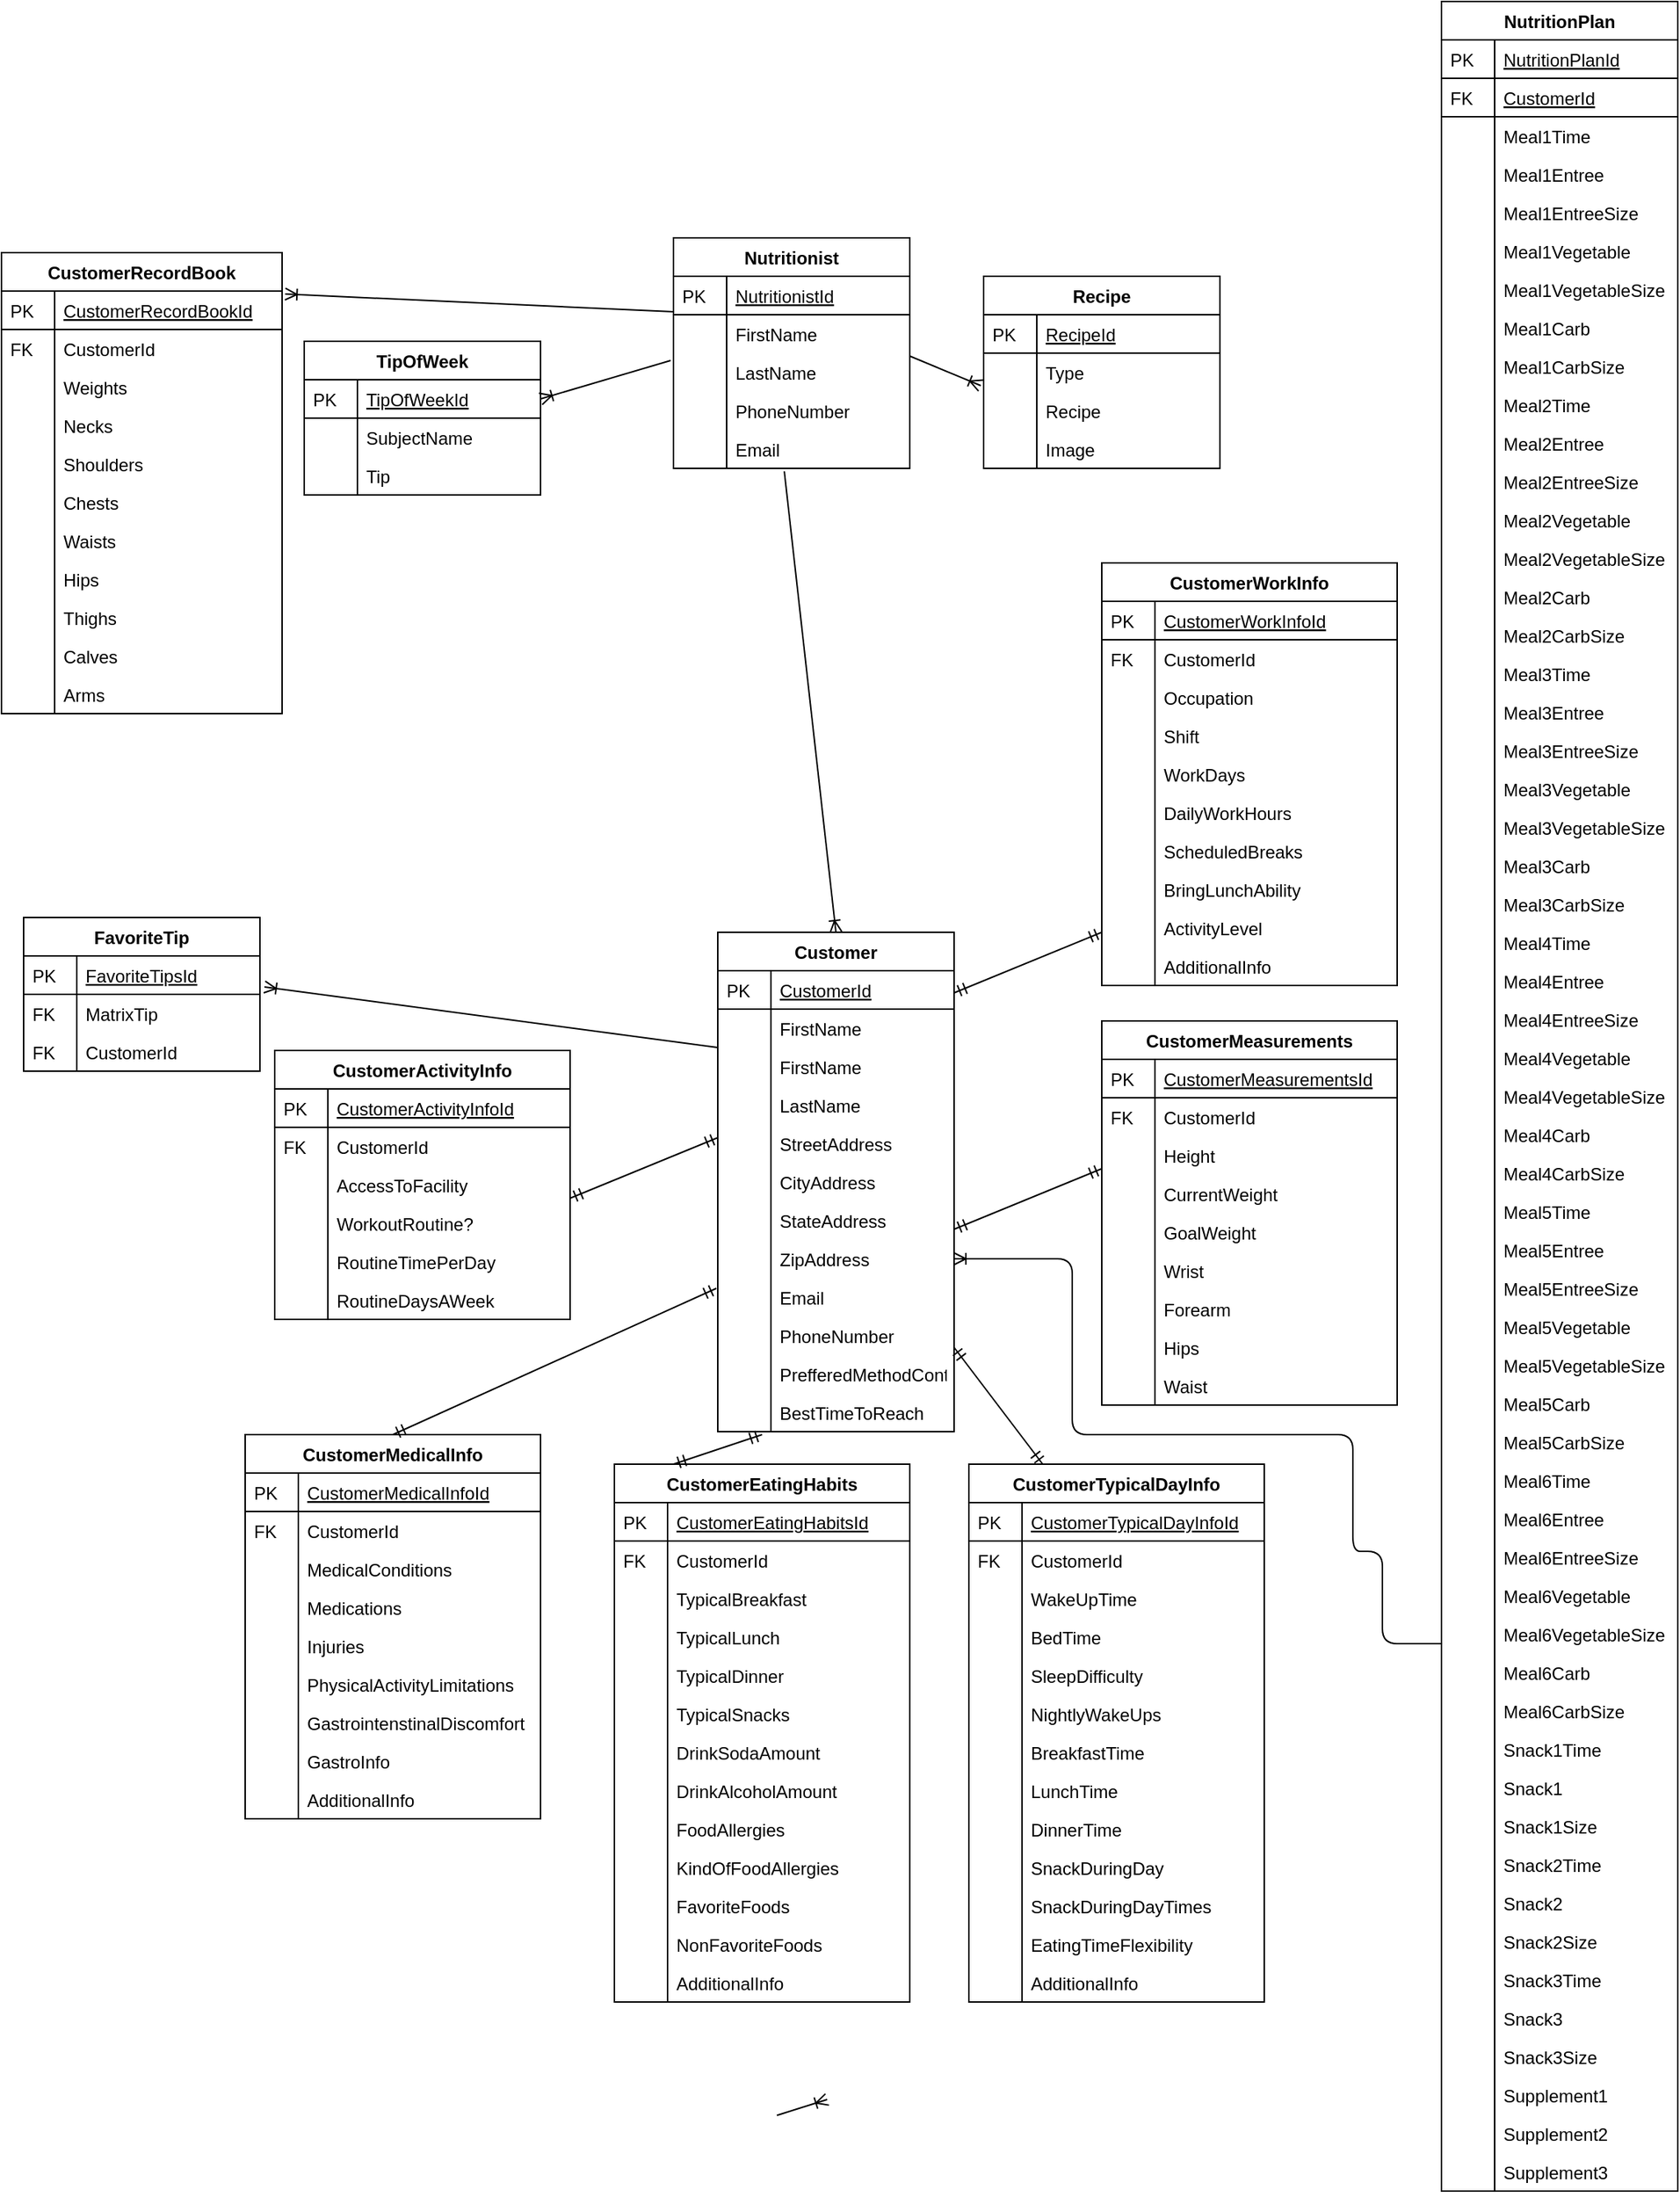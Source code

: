 <mxfile version="13.1.2" type="device"><diagram id="C5RBs43oDa-KdzZeNtuy" name="Page-1"><mxGraphModel dx="2844" dy="2765" grid="1" gridSize="10" guides="1" tooltips="1" connect="1" arrows="1" fold="1" page="1" pageScale="1" pageWidth="827" pageHeight="1169" math="0" shadow="0"><root><mxCell id="WIyWlLk6GJQsqaUBKTNV-0"/><mxCell id="WIyWlLk6GJQsqaUBKTNV-1" parent="WIyWlLk6GJQsqaUBKTNV-0"/><mxCell id="vlUGtc23mAVCyhXfun4t-8" value="" style="fontSize=12;html=1;endArrow=ERoneToMany;entryX=0.5;entryY=0;entryDx=0;entryDy=0;exitX=0.469;exitY=1.077;exitDx=0;exitDy=0;exitPerimeter=0;" parent="WIyWlLk6GJQsqaUBKTNV-1" target="zkfFHV4jXpPFQw0GAbJ--64" edge="1" source="77h3K1mnivKuQDjTrALx-158"><mxGeometry width="100" height="100" relative="1" as="geometry"><mxPoint x="500" y="250" as="sourcePoint"/><mxPoint x="460" y="340" as="targetPoint"/></mxGeometry></mxCell><mxCell id="zkfFHV4jXpPFQw0GAbJ--64" value="Customer" style="swimlane;fontStyle=1;childLayout=stackLayout;horizontal=1;startSize=26;horizontalStack=0;resizeParent=1;resizeLast=0;collapsible=1;marginBottom=0;rounded=0;shadow=0;strokeWidth=1;" parent="WIyWlLk6GJQsqaUBKTNV-1" vertex="1"><mxGeometry x="500" y="490" width="160" height="338" as="geometry"><mxRectangle x="260" y="270" width="160" height="26" as="alternateBounds"/></mxGeometry></mxCell><mxCell id="zkfFHV4jXpPFQw0GAbJ--65" value="CustomerId" style="shape=partialRectangle;top=0;left=0;right=0;bottom=1;align=left;verticalAlign=top;fillColor=none;spacingLeft=40;spacingRight=4;overflow=hidden;rotatable=0;points=[[0,0.5],[1,0.5]];portConstraint=eastwest;dropTarget=0;rounded=0;shadow=0;strokeWidth=1;fontStyle=4" parent="zkfFHV4jXpPFQw0GAbJ--64" vertex="1"><mxGeometry y="26" width="160" height="26" as="geometry"/></mxCell><mxCell id="zkfFHV4jXpPFQw0GAbJ--66" value="PK" style="shape=partialRectangle;top=0;left=0;bottom=0;fillColor=none;align=left;verticalAlign=top;spacingLeft=4;spacingRight=4;overflow=hidden;rotatable=0;points=[];portConstraint=eastwest;part=1;" parent="zkfFHV4jXpPFQw0GAbJ--65" vertex="1" connectable="0"><mxGeometry width="36" height="26" as="geometry"/></mxCell><mxCell id="77h3K1mnivKuQDjTrALx-149" value="FirstName" style="shape=partialRectangle;top=0;left=0;right=0;bottom=0;align=left;verticalAlign=top;fillColor=none;spacingLeft=40;spacingRight=4;overflow=hidden;rotatable=0;points=[[0,0.5],[1,0.5]];portConstraint=eastwest;dropTarget=0;rounded=0;shadow=0;strokeWidth=1;" vertex="1" parent="zkfFHV4jXpPFQw0GAbJ--64"><mxGeometry y="52" width="160" height="26" as="geometry"/></mxCell><mxCell id="77h3K1mnivKuQDjTrALx-150" value="" style="shape=partialRectangle;top=0;left=0;bottom=0;fillColor=none;align=left;verticalAlign=top;spacingLeft=4;spacingRight=4;overflow=hidden;rotatable=0;points=[];portConstraint=eastwest;part=1;" vertex="1" connectable="0" parent="77h3K1mnivKuQDjTrALx-149"><mxGeometry width="36" height="26" as="geometry"/></mxCell><mxCell id="zkfFHV4jXpPFQw0GAbJ--67" value="FirstName" style="shape=partialRectangle;top=0;left=0;right=0;bottom=0;align=left;verticalAlign=top;fillColor=none;spacingLeft=40;spacingRight=4;overflow=hidden;rotatable=0;points=[[0,0.5],[1,0.5]];portConstraint=eastwest;dropTarget=0;rounded=0;shadow=0;strokeWidth=1;" parent="zkfFHV4jXpPFQw0GAbJ--64" vertex="1"><mxGeometry y="78" width="160" height="26" as="geometry"/></mxCell><mxCell id="zkfFHV4jXpPFQw0GAbJ--68" value="" style="shape=partialRectangle;top=0;left=0;bottom=0;fillColor=none;align=left;verticalAlign=top;spacingLeft=4;spacingRight=4;overflow=hidden;rotatable=0;points=[];portConstraint=eastwest;part=1;" parent="zkfFHV4jXpPFQw0GAbJ--67" vertex="1" connectable="0"><mxGeometry width="36" height="26" as="geometry"/></mxCell><mxCell id="zkfFHV4jXpPFQw0GAbJ--69" value="LastName" style="shape=partialRectangle;top=0;left=0;right=0;bottom=0;align=left;verticalAlign=top;fillColor=none;spacingLeft=40;spacingRight=4;overflow=hidden;rotatable=0;points=[[0,0.5],[1,0.5]];portConstraint=eastwest;dropTarget=0;rounded=0;shadow=0;strokeWidth=1;" parent="zkfFHV4jXpPFQw0GAbJ--64" vertex="1"><mxGeometry y="104" width="160" height="26" as="geometry"/></mxCell><mxCell id="zkfFHV4jXpPFQw0GAbJ--70" value="" style="shape=partialRectangle;top=0;left=0;bottom=0;fillColor=none;align=left;verticalAlign=top;spacingLeft=4;spacingRight=4;overflow=hidden;rotatable=0;points=[];portConstraint=eastwest;part=1;" parent="zkfFHV4jXpPFQw0GAbJ--69" vertex="1" connectable="0"><mxGeometry width="36" height="26" as="geometry"/></mxCell><mxCell id="-UUFRi53mbPsH9kd2Tli-9" value="StreetAddress" style="shape=partialRectangle;top=0;left=0;right=0;bottom=0;align=left;verticalAlign=top;fillColor=none;spacingLeft=40;spacingRight=4;overflow=hidden;rotatable=0;points=[[0,0.5],[1,0.5]];portConstraint=eastwest;dropTarget=0;rounded=0;shadow=0;strokeWidth=1;" parent="zkfFHV4jXpPFQw0GAbJ--64" vertex="1"><mxGeometry y="130" width="160" height="26" as="geometry"/></mxCell><mxCell id="-UUFRi53mbPsH9kd2Tli-10" value="" style="shape=partialRectangle;top=0;left=0;bottom=0;fillColor=none;align=left;verticalAlign=top;spacingLeft=4;spacingRight=4;overflow=hidden;rotatable=0;points=[];portConstraint=eastwest;part=1;" parent="-UUFRi53mbPsH9kd2Tli-9" vertex="1" connectable="0"><mxGeometry width="36" height="26" as="geometry"/></mxCell><mxCell id="-UUFRi53mbPsH9kd2Tli-11" value="CityAddress" style="shape=partialRectangle;top=0;left=0;right=0;bottom=0;align=left;verticalAlign=top;fillColor=none;spacingLeft=40;spacingRight=4;overflow=hidden;rotatable=0;points=[[0,0.5],[1,0.5]];portConstraint=eastwest;dropTarget=0;rounded=0;shadow=0;strokeWidth=1;" parent="zkfFHV4jXpPFQw0GAbJ--64" vertex="1"><mxGeometry y="156" width="160" height="26" as="geometry"/></mxCell><mxCell id="-UUFRi53mbPsH9kd2Tli-12" value="" style="shape=partialRectangle;top=0;left=0;bottom=0;fillColor=none;align=left;verticalAlign=top;spacingLeft=4;spacingRight=4;overflow=hidden;rotatable=0;points=[];portConstraint=eastwest;part=1;" parent="-UUFRi53mbPsH9kd2Tli-11" vertex="1" connectable="0"><mxGeometry width="36" height="26" as="geometry"/></mxCell><mxCell id="-UUFRi53mbPsH9kd2Tli-13" value="StateAddress" style="shape=partialRectangle;top=0;left=0;right=0;bottom=0;align=left;verticalAlign=top;fillColor=none;spacingLeft=40;spacingRight=4;overflow=hidden;rotatable=0;points=[[0,0.5],[1,0.5]];portConstraint=eastwest;dropTarget=0;rounded=0;shadow=0;strokeWidth=1;" parent="zkfFHV4jXpPFQw0GAbJ--64" vertex="1"><mxGeometry y="182" width="160" height="26" as="geometry"/></mxCell><mxCell id="-UUFRi53mbPsH9kd2Tli-14" value="" style="shape=partialRectangle;top=0;left=0;bottom=0;fillColor=none;align=left;verticalAlign=top;spacingLeft=4;spacingRight=4;overflow=hidden;rotatable=0;points=[];portConstraint=eastwest;part=1;" parent="-UUFRi53mbPsH9kd2Tli-13" vertex="1" connectable="0"><mxGeometry width="36" height="26" as="geometry"/></mxCell><mxCell id="-UUFRi53mbPsH9kd2Tli-15" value="ZipAddress" style="shape=partialRectangle;top=0;left=0;right=0;bottom=0;align=left;verticalAlign=top;fillColor=none;spacingLeft=40;spacingRight=4;overflow=hidden;rotatable=0;points=[[0,0.5],[1,0.5]];portConstraint=eastwest;dropTarget=0;rounded=0;shadow=0;strokeWidth=1;" parent="zkfFHV4jXpPFQw0GAbJ--64" vertex="1"><mxGeometry y="208" width="160" height="26" as="geometry"/></mxCell><mxCell id="-UUFRi53mbPsH9kd2Tli-16" value="" style="shape=partialRectangle;top=0;left=0;bottom=0;fillColor=none;align=left;verticalAlign=top;spacingLeft=4;spacingRight=4;overflow=hidden;rotatable=0;points=[];portConstraint=eastwest;part=1;" parent="-UUFRi53mbPsH9kd2Tli-15" vertex="1" connectable="0"><mxGeometry width="36" height="26" as="geometry"/></mxCell><mxCell id="-UUFRi53mbPsH9kd2Tli-19" value="Email" style="shape=partialRectangle;top=0;left=0;right=0;bottom=0;align=left;verticalAlign=top;fillColor=none;spacingLeft=40;spacingRight=4;overflow=hidden;rotatable=0;points=[[0,0.5],[1,0.5]];portConstraint=eastwest;dropTarget=0;rounded=0;shadow=0;strokeWidth=1;" parent="zkfFHV4jXpPFQw0GAbJ--64" vertex="1"><mxGeometry y="234" width="160" height="26" as="geometry"/></mxCell><mxCell id="-UUFRi53mbPsH9kd2Tli-20" value="" style="shape=partialRectangle;top=0;left=0;bottom=0;fillColor=none;align=left;verticalAlign=top;spacingLeft=4;spacingRight=4;overflow=hidden;rotatable=0;points=[];portConstraint=eastwest;part=1;" parent="-UUFRi53mbPsH9kd2Tli-19" vertex="1" connectable="0"><mxGeometry width="36" height="26" as="geometry"/></mxCell><mxCell id="vlUGtc23mAVCyhXfun4t-11" value="PhoneNumber" style="shape=partialRectangle;top=0;left=0;right=0;bottom=0;align=left;verticalAlign=top;fillColor=none;spacingLeft=40;spacingRight=4;overflow=hidden;rotatable=0;points=[[0,0.5],[1,0.5]];portConstraint=eastwest;dropTarget=0;rounded=0;shadow=0;strokeWidth=1;" parent="zkfFHV4jXpPFQw0GAbJ--64" vertex="1"><mxGeometry y="260" width="160" height="26" as="geometry"/></mxCell><mxCell id="vlUGtc23mAVCyhXfun4t-12" value="" style="shape=partialRectangle;top=0;left=0;bottom=0;fillColor=none;align=left;verticalAlign=top;spacingLeft=4;spacingRight=4;overflow=hidden;rotatable=0;points=[];portConstraint=eastwest;part=1;" parent="vlUGtc23mAVCyhXfun4t-11" vertex="1" connectable="0"><mxGeometry width="36" height="26" as="geometry"/></mxCell><mxCell id="vlUGtc23mAVCyhXfun4t-13" value="PrefferedMethodContact" style="shape=partialRectangle;top=0;left=0;right=0;bottom=0;align=left;verticalAlign=top;fillColor=none;spacingLeft=40;spacingRight=4;overflow=hidden;rotatable=0;points=[[0,0.5],[1,0.5]];portConstraint=eastwest;dropTarget=0;rounded=0;shadow=0;strokeWidth=1;" parent="zkfFHV4jXpPFQw0GAbJ--64" vertex="1"><mxGeometry y="286" width="160" height="26" as="geometry"/></mxCell><mxCell id="vlUGtc23mAVCyhXfun4t-14" value="" style="shape=partialRectangle;top=0;left=0;bottom=0;fillColor=none;align=left;verticalAlign=top;spacingLeft=4;spacingRight=4;overflow=hidden;rotatable=0;points=[];portConstraint=eastwest;part=1;" parent="vlUGtc23mAVCyhXfun4t-13" vertex="1" connectable="0"><mxGeometry width="36" height="26" as="geometry"/></mxCell><mxCell id="vlUGtc23mAVCyhXfun4t-15" value="BestTimeToReach" style="shape=partialRectangle;top=0;left=0;right=0;bottom=0;align=left;verticalAlign=top;fillColor=none;spacingLeft=40;spacingRight=4;overflow=hidden;rotatable=0;points=[[0,0.5],[1,0.5]];portConstraint=eastwest;dropTarget=0;rounded=0;shadow=0;strokeWidth=1;" parent="zkfFHV4jXpPFQw0GAbJ--64" vertex="1"><mxGeometry y="312" width="160" height="26" as="geometry"/></mxCell><mxCell id="vlUGtc23mAVCyhXfun4t-16" value="" style="shape=partialRectangle;top=0;left=0;bottom=0;fillColor=none;align=left;verticalAlign=top;spacingLeft=4;spacingRight=4;overflow=hidden;rotatable=0;points=[];portConstraint=eastwest;part=1;" parent="vlUGtc23mAVCyhXfun4t-15" vertex="1" connectable="0"><mxGeometry width="36" height="26" as="geometry"/></mxCell><mxCell id="bNDL7mJ2zFzTbgmHowQd-27" value="FavoriteTip" style="swimlane;fontStyle=1;childLayout=stackLayout;horizontal=1;startSize=26;horizontalStack=0;resizeParent=1;resizeLast=0;collapsible=1;marginBottom=0;rounded=0;shadow=0;strokeWidth=1;" parent="WIyWlLk6GJQsqaUBKTNV-1" vertex="1"><mxGeometry x="30" y="480" width="160" height="104" as="geometry"><mxRectangle x="20" y="80" width="160" height="26" as="alternateBounds"/></mxGeometry></mxCell><mxCell id="bNDL7mJ2zFzTbgmHowQd-28" value="FavoriteTipsId" style="shape=partialRectangle;top=0;left=0;right=0;bottom=1;align=left;verticalAlign=top;fillColor=none;spacingLeft=40;spacingRight=4;overflow=hidden;rotatable=0;points=[[0,0.5],[1,0.5]];portConstraint=eastwest;dropTarget=0;rounded=0;shadow=0;strokeWidth=1;fontStyle=4" parent="bNDL7mJ2zFzTbgmHowQd-27" vertex="1"><mxGeometry y="26" width="160" height="26" as="geometry"/></mxCell><mxCell id="bNDL7mJ2zFzTbgmHowQd-29" value="PK" style="shape=partialRectangle;top=0;left=0;bottom=0;fillColor=none;align=left;verticalAlign=top;spacingLeft=4;spacingRight=4;overflow=hidden;rotatable=0;points=[];portConstraint=eastwest;part=1;" parent="bNDL7mJ2zFzTbgmHowQd-28" vertex="1" connectable="0"><mxGeometry width="36" height="26" as="geometry"/></mxCell><mxCell id="bNDL7mJ2zFzTbgmHowQd-30" value="MatrixTip" style="shape=partialRectangle;top=0;left=0;right=0;bottom=0;align=left;verticalAlign=top;fillColor=none;spacingLeft=40;spacingRight=4;overflow=hidden;rotatable=0;points=[[0,0.5],[1,0.5]];portConstraint=eastwest;dropTarget=0;rounded=0;shadow=0;strokeWidth=1;" parent="bNDL7mJ2zFzTbgmHowQd-27" vertex="1"><mxGeometry y="52" width="160" height="26" as="geometry"/></mxCell><mxCell id="bNDL7mJ2zFzTbgmHowQd-31" value="FK" style="shape=partialRectangle;top=0;left=0;bottom=0;fillColor=none;align=left;verticalAlign=top;spacingLeft=4;spacingRight=4;overflow=hidden;rotatable=0;points=[];portConstraint=eastwest;part=1;" parent="bNDL7mJ2zFzTbgmHowQd-30" vertex="1" connectable="0"><mxGeometry width="36" height="26" as="geometry"/></mxCell><mxCell id="bNDL7mJ2zFzTbgmHowQd-32" value="CustomerId" style="shape=partialRectangle;top=0;left=0;right=0;bottom=0;align=left;verticalAlign=top;fillColor=none;spacingLeft=40;spacingRight=4;overflow=hidden;rotatable=0;points=[[0,0.5],[1,0.5]];portConstraint=eastwest;dropTarget=0;rounded=0;shadow=0;strokeWidth=1;" parent="bNDL7mJ2zFzTbgmHowQd-27" vertex="1"><mxGeometry y="78" width="160" height="26" as="geometry"/></mxCell><mxCell id="bNDL7mJ2zFzTbgmHowQd-33" value="FK" style="shape=partialRectangle;top=0;left=0;bottom=0;fillColor=none;align=left;verticalAlign=top;spacingLeft=4;spacingRight=4;overflow=hidden;rotatable=0;points=[];portConstraint=eastwest;part=1;" parent="bNDL7mJ2zFzTbgmHowQd-32" vertex="1" connectable="0"><mxGeometry width="36" height="26" as="geometry"/></mxCell><mxCell id="bNDL7mJ2zFzTbgmHowQd-54" value="CustomerMeasurements" style="swimlane;fontStyle=1;childLayout=stackLayout;horizontal=1;startSize=26;horizontalStack=0;resizeParent=1;resizeLast=0;collapsible=1;marginBottom=0;rounded=0;shadow=0;strokeWidth=1;" parent="WIyWlLk6GJQsqaUBKTNV-1" vertex="1"><mxGeometry x="760" y="550" width="200" height="260" as="geometry"><mxRectangle x="20" y="80" width="160" height="26" as="alternateBounds"/></mxGeometry></mxCell><mxCell id="bNDL7mJ2zFzTbgmHowQd-55" value="CustomerMeasurementsId" style="shape=partialRectangle;top=0;left=0;right=0;bottom=1;align=left;verticalAlign=top;fillColor=none;spacingLeft=40;spacingRight=4;overflow=hidden;rotatable=0;points=[[0,0.5],[1,0.5]];portConstraint=eastwest;dropTarget=0;rounded=0;shadow=0;strokeWidth=1;fontStyle=4" parent="bNDL7mJ2zFzTbgmHowQd-54" vertex="1"><mxGeometry y="26" width="200" height="26" as="geometry"/></mxCell><mxCell id="bNDL7mJ2zFzTbgmHowQd-56" value="PK" style="shape=partialRectangle;top=0;left=0;bottom=0;fillColor=none;align=left;verticalAlign=top;spacingLeft=4;spacingRight=4;overflow=hidden;rotatable=0;points=[];portConstraint=eastwest;part=1;" parent="bNDL7mJ2zFzTbgmHowQd-55" vertex="1" connectable="0"><mxGeometry width="36" height="26" as="geometry"/></mxCell><mxCell id="bNDL7mJ2zFzTbgmHowQd-57" value="CustomerId" style="shape=partialRectangle;top=0;left=0;right=0;bottom=0;align=left;verticalAlign=top;fillColor=none;spacingLeft=40;spacingRight=4;overflow=hidden;rotatable=0;points=[[0,0.5],[1,0.5]];portConstraint=eastwest;dropTarget=0;rounded=0;shadow=0;strokeWidth=1;" parent="bNDL7mJ2zFzTbgmHowQd-54" vertex="1"><mxGeometry y="52" width="200" height="26" as="geometry"/></mxCell><mxCell id="bNDL7mJ2zFzTbgmHowQd-58" value="FK" style="shape=partialRectangle;top=0;left=0;bottom=0;fillColor=none;align=left;verticalAlign=top;spacingLeft=4;spacingRight=4;overflow=hidden;rotatable=0;points=[];portConstraint=eastwest;part=1;" parent="bNDL7mJ2zFzTbgmHowQd-57" vertex="1" connectable="0"><mxGeometry width="36" height="26" as="geometry"/></mxCell><mxCell id="77h3K1mnivKuQDjTrALx-0" value="Height" style="shape=partialRectangle;top=0;left=0;right=0;bottom=0;align=left;verticalAlign=top;fillColor=none;spacingLeft=40;spacingRight=4;overflow=hidden;rotatable=0;points=[[0,0.5],[1,0.5]];portConstraint=eastwest;dropTarget=0;rounded=0;shadow=0;strokeWidth=1;" vertex="1" parent="bNDL7mJ2zFzTbgmHowQd-54"><mxGeometry y="78" width="200" height="26" as="geometry"/></mxCell><mxCell id="77h3K1mnivKuQDjTrALx-1" value="" style="shape=partialRectangle;top=0;left=0;bottom=0;fillColor=none;align=left;verticalAlign=top;spacingLeft=4;spacingRight=4;overflow=hidden;rotatable=0;points=[];portConstraint=eastwest;part=1;" vertex="1" connectable="0" parent="77h3K1mnivKuQDjTrALx-0"><mxGeometry width="36" height="26" as="geometry"/></mxCell><mxCell id="77h3K1mnivKuQDjTrALx-2" value="CurrentWeight" style="shape=partialRectangle;top=0;left=0;right=0;bottom=0;align=left;verticalAlign=top;fillColor=none;spacingLeft=40;spacingRight=4;overflow=hidden;rotatable=0;points=[[0,0.5],[1,0.5]];portConstraint=eastwest;dropTarget=0;rounded=0;shadow=0;strokeWidth=1;" vertex="1" parent="bNDL7mJ2zFzTbgmHowQd-54"><mxGeometry y="104" width="200" height="26" as="geometry"/></mxCell><mxCell id="77h3K1mnivKuQDjTrALx-3" value="" style="shape=partialRectangle;top=0;left=0;bottom=0;fillColor=none;align=left;verticalAlign=top;spacingLeft=4;spacingRight=4;overflow=hidden;rotatable=0;points=[];portConstraint=eastwest;part=1;" vertex="1" connectable="0" parent="77h3K1mnivKuQDjTrALx-2"><mxGeometry width="36" height="26" as="geometry"/></mxCell><mxCell id="77h3K1mnivKuQDjTrALx-4" value="GoalWeight" style="shape=partialRectangle;top=0;left=0;right=0;bottom=0;align=left;verticalAlign=top;fillColor=none;spacingLeft=40;spacingRight=4;overflow=hidden;rotatable=0;points=[[0,0.5],[1,0.5]];portConstraint=eastwest;dropTarget=0;rounded=0;shadow=0;strokeWidth=1;" vertex="1" parent="bNDL7mJ2zFzTbgmHowQd-54"><mxGeometry y="130" width="200" height="26" as="geometry"/></mxCell><mxCell id="77h3K1mnivKuQDjTrALx-5" value="" style="shape=partialRectangle;top=0;left=0;bottom=0;fillColor=none;align=left;verticalAlign=top;spacingLeft=4;spacingRight=4;overflow=hidden;rotatable=0;points=[];portConstraint=eastwest;part=1;" vertex="1" connectable="0" parent="77h3K1mnivKuQDjTrALx-4"><mxGeometry width="36" height="26" as="geometry"/></mxCell><mxCell id="77h3K1mnivKuQDjTrALx-6" value="Wrist" style="shape=partialRectangle;top=0;left=0;right=0;bottom=0;align=left;verticalAlign=top;fillColor=none;spacingLeft=40;spacingRight=4;overflow=hidden;rotatable=0;points=[[0,0.5],[1,0.5]];portConstraint=eastwest;dropTarget=0;rounded=0;shadow=0;strokeWidth=1;" vertex="1" parent="bNDL7mJ2zFzTbgmHowQd-54"><mxGeometry y="156" width="200" height="26" as="geometry"/></mxCell><mxCell id="77h3K1mnivKuQDjTrALx-7" value="" style="shape=partialRectangle;top=0;left=0;bottom=0;fillColor=none;align=left;verticalAlign=top;spacingLeft=4;spacingRight=4;overflow=hidden;rotatable=0;points=[];portConstraint=eastwest;part=1;" vertex="1" connectable="0" parent="77h3K1mnivKuQDjTrALx-6"><mxGeometry width="36" height="26" as="geometry"/></mxCell><mxCell id="77h3K1mnivKuQDjTrALx-8" value="Forearm" style="shape=partialRectangle;top=0;left=0;right=0;bottom=0;align=left;verticalAlign=top;fillColor=none;spacingLeft=40;spacingRight=4;overflow=hidden;rotatable=0;points=[[0,0.5],[1,0.5]];portConstraint=eastwest;dropTarget=0;rounded=0;shadow=0;strokeWidth=1;" vertex="1" parent="bNDL7mJ2zFzTbgmHowQd-54"><mxGeometry y="182" width="200" height="26" as="geometry"/></mxCell><mxCell id="77h3K1mnivKuQDjTrALx-9" value="" style="shape=partialRectangle;top=0;left=0;bottom=0;fillColor=none;align=left;verticalAlign=top;spacingLeft=4;spacingRight=4;overflow=hidden;rotatable=0;points=[];portConstraint=eastwest;part=1;" vertex="1" connectable="0" parent="77h3K1mnivKuQDjTrALx-8"><mxGeometry width="36" height="26" as="geometry"/></mxCell><mxCell id="77h3K1mnivKuQDjTrALx-10" value="Hips" style="shape=partialRectangle;top=0;left=0;right=0;bottom=0;align=left;verticalAlign=top;fillColor=none;spacingLeft=40;spacingRight=4;overflow=hidden;rotatable=0;points=[[0,0.5],[1,0.5]];portConstraint=eastwest;dropTarget=0;rounded=0;shadow=0;strokeWidth=1;" vertex="1" parent="bNDL7mJ2zFzTbgmHowQd-54"><mxGeometry y="208" width="200" height="26" as="geometry"/></mxCell><mxCell id="77h3K1mnivKuQDjTrALx-11" value="" style="shape=partialRectangle;top=0;left=0;bottom=0;fillColor=none;align=left;verticalAlign=top;spacingLeft=4;spacingRight=4;overflow=hidden;rotatable=0;points=[];portConstraint=eastwest;part=1;" vertex="1" connectable="0" parent="77h3K1mnivKuQDjTrALx-10"><mxGeometry width="36" height="26" as="geometry"/></mxCell><mxCell id="77h3K1mnivKuQDjTrALx-12" value="Waist" style="shape=partialRectangle;top=0;left=0;right=0;bottom=0;align=left;verticalAlign=top;fillColor=none;spacingLeft=40;spacingRight=4;overflow=hidden;rotatable=0;points=[[0,0.5],[1,0.5]];portConstraint=eastwest;dropTarget=0;rounded=0;shadow=0;strokeWidth=1;" vertex="1" parent="bNDL7mJ2zFzTbgmHowQd-54"><mxGeometry y="234" width="200" height="26" as="geometry"/></mxCell><mxCell id="77h3K1mnivKuQDjTrALx-13" value="" style="shape=partialRectangle;top=0;left=0;bottom=0;fillColor=none;align=left;verticalAlign=top;spacingLeft=4;spacingRight=4;overflow=hidden;rotatable=0;points=[];portConstraint=eastwest;part=1;" vertex="1" connectable="0" parent="77h3K1mnivKuQDjTrALx-12"><mxGeometry width="36" height="26" as="geometry"/></mxCell><mxCell id="77h3K1mnivKuQDjTrALx-14" value="CustomerWorkInfo" style="swimlane;fontStyle=1;childLayout=stackLayout;horizontal=1;startSize=26;horizontalStack=0;resizeParent=1;resizeLast=0;collapsible=1;marginBottom=0;rounded=0;shadow=0;strokeWidth=1;" vertex="1" parent="WIyWlLk6GJQsqaUBKTNV-1"><mxGeometry x="760" y="240" width="200" height="286" as="geometry"><mxRectangle x="20" y="80" width="160" height="26" as="alternateBounds"/></mxGeometry></mxCell><mxCell id="77h3K1mnivKuQDjTrALx-15" value="CustomerWorkInfoId" style="shape=partialRectangle;top=0;left=0;right=0;bottom=1;align=left;verticalAlign=top;fillColor=none;spacingLeft=40;spacingRight=4;overflow=hidden;rotatable=0;points=[[0,0.5],[1,0.5]];portConstraint=eastwest;dropTarget=0;rounded=0;shadow=0;strokeWidth=1;fontStyle=4" vertex="1" parent="77h3K1mnivKuQDjTrALx-14"><mxGeometry y="26" width="200" height="26" as="geometry"/></mxCell><mxCell id="77h3K1mnivKuQDjTrALx-16" value="PK" style="shape=partialRectangle;top=0;left=0;bottom=0;fillColor=none;align=left;verticalAlign=top;spacingLeft=4;spacingRight=4;overflow=hidden;rotatable=0;points=[];portConstraint=eastwest;part=1;" vertex="1" connectable="0" parent="77h3K1mnivKuQDjTrALx-15"><mxGeometry width="36" height="26" as="geometry"/></mxCell><mxCell id="77h3K1mnivKuQDjTrALx-17" value="CustomerId" style="shape=partialRectangle;top=0;left=0;right=0;bottom=0;align=left;verticalAlign=top;fillColor=none;spacingLeft=40;spacingRight=4;overflow=hidden;rotatable=0;points=[[0,0.5],[1,0.5]];portConstraint=eastwest;dropTarget=0;rounded=0;shadow=0;strokeWidth=1;" vertex="1" parent="77h3K1mnivKuQDjTrALx-14"><mxGeometry y="52" width="200" height="26" as="geometry"/></mxCell><mxCell id="77h3K1mnivKuQDjTrALx-18" value="FK" style="shape=partialRectangle;top=0;left=0;bottom=0;fillColor=none;align=left;verticalAlign=top;spacingLeft=4;spacingRight=4;overflow=hidden;rotatable=0;points=[];portConstraint=eastwest;part=1;" vertex="1" connectable="0" parent="77h3K1mnivKuQDjTrALx-17"><mxGeometry width="36" height="26" as="geometry"/></mxCell><mxCell id="77h3K1mnivKuQDjTrALx-19" value="Occupation" style="shape=partialRectangle;top=0;left=0;right=0;bottom=0;align=left;verticalAlign=top;fillColor=none;spacingLeft=40;spacingRight=4;overflow=hidden;rotatable=0;points=[[0,0.5],[1,0.5]];portConstraint=eastwest;dropTarget=0;rounded=0;shadow=0;strokeWidth=1;" vertex="1" parent="77h3K1mnivKuQDjTrALx-14"><mxGeometry y="78" width="200" height="26" as="geometry"/></mxCell><mxCell id="77h3K1mnivKuQDjTrALx-20" value="" style="shape=partialRectangle;top=0;left=0;bottom=0;fillColor=none;align=left;verticalAlign=top;spacingLeft=4;spacingRight=4;overflow=hidden;rotatable=0;points=[];portConstraint=eastwest;part=1;" vertex="1" connectable="0" parent="77h3K1mnivKuQDjTrALx-19"><mxGeometry width="36" height="26" as="geometry"/></mxCell><mxCell id="77h3K1mnivKuQDjTrALx-21" value="Shift" style="shape=partialRectangle;top=0;left=0;right=0;bottom=0;align=left;verticalAlign=top;fillColor=none;spacingLeft=40;spacingRight=4;overflow=hidden;rotatable=0;points=[[0,0.5],[1,0.5]];portConstraint=eastwest;dropTarget=0;rounded=0;shadow=0;strokeWidth=1;" vertex="1" parent="77h3K1mnivKuQDjTrALx-14"><mxGeometry y="104" width="200" height="26" as="geometry"/></mxCell><mxCell id="77h3K1mnivKuQDjTrALx-22" value="" style="shape=partialRectangle;top=0;left=0;bottom=0;fillColor=none;align=left;verticalAlign=top;spacingLeft=4;spacingRight=4;overflow=hidden;rotatable=0;points=[];portConstraint=eastwest;part=1;" vertex="1" connectable="0" parent="77h3K1mnivKuQDjTrALx-21"><mxGeometry width="36" height="26" as="geometry"/></mxCell><mxCell id="77h3K1mnivKuQDjTrALx-23" value="WorkDays" style="shape=partialRectangle;top=0;left=0;right=0;bottom=0;align=left;verticalAlign=top;fillColor=none;spacingLeft=40;spacingRight=4;overflow=hidden;rotatable=0;points=[[0,0.5],[1,0.5]];portConstraint=eastwest;dropTarget=0;rounded=0;shadow=0;strokeWidth=1;" vertex="1" parent="77h3K1mnivKuQDjTrALx-14"><mxGeometry y="130" width="200" height="26" as="geometry"/></mxCell><mxCell id="77h3K1mnivKuQDjTrALx-24" value="" style="shape=partialRectangle;top=0;left=0;bottom=0;fillColor=none;align=left;verticalAlign=top;spacingLeft=4;spacingRight=4;overflow=hidden;rotatable=0;points=[];portConstraint=eastwest;part=1;" vertex="1" connectable="0" parent="77h3K1mnivKuQDjTrALx-23"><mxGeometry width="36" height="26" as="geometry"/></mxCell><mxCell id="77h3K1mnivKuQDjTrALx-25" value="DailyWorkHours" style="shape=partialRectangle;top=0;left=0;right=0;bottom=0;align=left;verticalAlign=top;fillColor=none;spacingLeft=40;spacingRight=4;overflow=hidden;rotatable=0;points=[[0,0.5],[1,0.5]];portConstraint=eastwest;dropTarget=0;rounded=0;shadow=0;strokeWidth=1;" vertex="1" parent="77h3K1mnivKuQDjTrALx-14"><mxGeometry y="156" width="200" height="26" as="geometry"/></mxCell><mxCell id="77h3K1mnivKuQDjTrALx-26" value="" style="shape=partialRectangle;top=0;left=0;bottom=0;fillColor=none;align=left;verticalAlign=top;spacingLeft=4;spacingRight=4;overflow=hidden;rotatable=0;points=[];portConstraint=eastwest;part=1;" vertex="1" connectable="0" parent="77h3K1mnivKuQDjTrALx-25"><mxGeometry width="36" height="26" as="geometry"/></mxCell><mxCell id="77h3K1mnivKuQDjTrALx-27" value="ScheduledBreaks" style="shape=partialRectangle;top=0;left=0;right=0;bottom=0;align=left;verticalAlign=top;fillColor=none;spacingLeft=40;spacingRight=4;overflow=hidden;rotatable=0;points=[[0,0.5],[1,0.5]];portConstraint=eastwest;dropTarget=0;rounded=0;shadow=0;strokeWidth=1;" vertex="1" parent="77h3K1mnivKuQDjTrALx-14"><mxGeometry y="182" width="200" height="26" as="geometry"/></mxCell><mxCell id="77h3K1mnivKuQDjTrALx-28" value="" style="shape=partialRectangle;top=0;left=0;bottom=0;fillColor=none;align=left;verticalAlign=top;spacingLeft=4;spacingRight=4;overflow=hidden;rotatable=0;points=[];portConstraint=eastwest;part=1;" vertex="1" connectable="0" parent="77h3K1mnivKuQDjTrALx-27"><mxGeometry width="36" height="26" as="geometry"/></mxCell><mxCell id="77h3K1mnivKuQDjTrALx-29" value="BringLunchAbility" style="shape=partialRectangle;top=0;left=0;right=0;bottom=0;align=left;verticalAlign=top;fillColor=none;spacingLeft=40;spacingRight=4;overflow=hidden;rotatable=0;points=[[0,0.5],[1,0.5]];portConstraint=eastwest;dropTarget=0;rounded=0;shadow=0;strokeWidth=1;" vertex="1" parent="77h3K1mnivKuQDjTrALx-14"><mxGeometry y="208" width="200" height="26" as="geometry"/></mxCell><mxCell id="77h3K1mnivKuQDjTrALx-30" value="" style="shape=partialRectangle;top=0;left=0;bottom=0;fillColor=none;align=left;verticalAlign=top;spacingLeft=4;spacingRight=4;overflow=hidden;rotatable=0;points=[];portConstraint=eastwest;part=1;" vertex="1" connectable="0" parent="77h3K1mnivKuQDjTrALx-29"><mxGeometry width="36" height="26" as="geometry"/></mxCell><mxCell id="77h3K1mnivKuQDjTrALx-31" value="ActivityLevel" style="shape=partialRectangle;top=0;left=0;right=0;bottom=0;align=left;verticalAlign=top;fillColor=none;spacingLeft=40;spacingRight=4;overflow=hidden;rotatable=0;points=[[0,0.5],[1,0.5]];portConstraint=eastwest;dropTarget=0;rounded=0;shadow=0;strokeWidth=1;" vertex="1" parent="77h3K1mnivKuQDjTrALx-14"><mxGeometry y="234" width="200" height="26" as="geometry"/></mxCell><mxCell id="77h3K1mnivKuQDjTrALx-32" value="" style="shape=partialRectangle;top=0;left=0;bottom=0;fillColor=none;align=left;verticalAlign=top;spacingLeft=4;spacingRight=4;overflow=hidden;rotatable=0;points=[];portConstraint=eastwest;part=1;" vertex="1" connectable="0" parent="77h3K1mnivKuQDjTrALx-31"><mxGeometry width="36" height="26" as="geometry"/></mxCell><mxCell id="77h3K1mnivKuQDjTrALx-33" value="AdditionalInfo" style="shape=partialRectangle;top=0;left=0;right=0;bottom=0;align=left;verticalAlign=top;fillColor=none;spacingLeft=40;spacingRight=4;overflow=hidden;rotatable=0;points=[[0,0.5],[1,0.5]];portConstraint=eastwest;dropTarget=0;rounded=0;shadow=0;strokeWidth=1;" vertex="1" parent="77h3K1mnivKuQDjTrALx-14"><mxGeometry y="260" width="200" height="26" as="geometry"/></mxCell><mxCell id="77h3K1mnivKuQDjTrALx-34" value="" style="shape=partialRectangle;top=0;left=0;bottom=0;fillColor=none;align=left;verticalAlign=top;spacingLeft=4;spacingRight=4;overflow=hidden;rotatable=0;points=[];portConstraint=eastwest;part=1;" vertex="1" connectable="0" parent="77h3K1mnivKuQDjTrALx-33"><mxGeometry width="36" height="26" as="geometry"/></mxCell><mxCell id="zkfFHV4jXpPFQw0GAbJ--56" value="Nutritionist" style="swimlane;fontStyle=1;childLayout=stackLayout;horizontal=1;startSize=26;horizontalStack=0;resizeParent=1;resizeLast=0;collapsible=1;marginBottom=0;rounded=0;shadow=0;strokeWidth=1;" parent="WIyWlLk6GJQsqaUBKTNV-1" vertex="1"><mxGeometry x="470" y="20" width="160" height="156" as="geometry"><mxRectangle x="260" y="80" width="160" height="26" as="alternateBounds"/></mxGeometry></mxCell><mxCell id="77h3K1mnivKuQDjTrALx-207" value="" style="fontSize=12;html=1;endArrow=ERoneToMany;entryX=1.011;entryY=0.077;entryDx=0;entryDy=0;entryPerimeter=0;" edge="1" parent="zkfFHV4jXpPFQw0GAbJ--56" target="77h3K1mnivKuQDjTrALx-185"><mxGeometry width="100" height="100" relative="1" as="geometry"><mxPoint y="50" as="sourcePoint"/><mxPoint x="100" y="-50" as="targetPoint"/></mxGeometry></mxCell><mxCell id="zkfFHV4jXpPFQw0GAbJ--57" value="NutritionistId" style="shape=partialRectangle;top=0;left=0;right=0;bottom=1;align=left;verticalAlign=top;fillColor=none;spacingLeft=40;spacingRight=4;overflow=hidden;rotatable=0;points=[[0,0.5],[1,0.5]];portConstraint=eastwest;dropTarget=0;rounded=0;shadow=0;strokeWidth=1;fontStyle=4" parent="zkfFHV4jXpPFQw0GAbJ--56" vertex="1"><mxGeometry y="26" width="160" height="26" as="geometry"/></mxCell><mxCell id="zkfFHV4jXpPFQw0GAbJ--58" value="PK" style="shape=partialRectangle;top=0;left=0;bottom=0;fillColor=none;align=left;verticalAlign=top;spacingLeft=4;spacingRight=4;overflow=hidden;rotatable=0;points=[];portConstraint=eastwest;part=1;" parent="zkfFHV4jXpPFQw0GAbJ--57" vertex="1" connectable="0"><mxGeometry width="36" height="26" as="geometry"/></mxCell><mxCell id="zkfFHV4jXpPFQw0GAbJ--59" value="FirstName" style="shape=partialRectangle;top=0;left=0;right=0;bottom=0;align=left;verticalAlign=top;fillColor=none;spacingLeft=40;spacingRight=4;overflow=hidden;rotatable=0;points=[[0,0.5],[1,0.5]];portConstraint=eastwest;dropTarget=0;rounded=0;shadow=0;strokeWidth=1;" parent="zkfFHV4jXpPFQw0GAbJ--56" vertex="1"><mxGeometry y="52" width="160" height="26" as="geometry"/></mxCell><mxCell id="zkfFHV4jXpPFQw0GAbJ--60" value="" style="shape=partialRectangle;top=0;left=0;bottom=0;fillColor=none;align=left;verticalAlign=top;spacingLeft=4;spacingRight=4;overflow=hidden;rotatable=0;points=[];portConstraint=eastwest;part=1;" parent="zkfFHV4jXpPFQw0GAbJ--59" vertex="1" connectable="0"><mxGeometry width="36" height="26" as="geometry"/></mxCell><mxCell id="zkfFHV4jXpPFQw0GAbJ--61" value="LastName" style="shape=partialRectangle;top=0;left=0;right=0;bottom=0;align=left;verticalAlign=top;fillColor=none;spacingLeft=40;spacingRight=4;overflow=hidden;rotatable=0;points=[[0,0.5],[1,0.5]];portConstraint=eastwest;dropTarget=0;rounded=0;shadow=0;strokeWidth=1;" parent="zkfFHV4jXpPFQw0GAbJ--56" vertex="1"><mxGeometry y="78" width="160" height="26" as="geometry"/></mxCell><mxCell id="zkfFHV4jXpPFQw0GAbJ--62" value="" style="shape=partialRectangle;top=0;left=0;bottom=0;fillColor=none;align=left;verticalAlign=top;spacingLeft=4;spacingRight=4;overflow=hidden;rotatable=0;points=[];portConstraint=eastwest;part=1;" parent="zkfFHV4jXpPFQw0GAbJ--61" vertex="1" connectable="0"><mxGeometry width="36" height="26" as="geometry"/></mxCell><mxCell id="bNDL7mJ2zFzTbgmHowQd-20" value="PhoneNumber" style="shape=partialRectangle;top=0;left=0;right=0;bottom=0;align=left;verticalAlign=top;fillColor=none;spacingLeft=40;spacingRight=4;overflow=hidden;rotatable=0;points=[[0,0.5],[1,0.5]];portConstraint=eastwest;dropTarget=0;rounded=0;shadow=0;strokeWidth=1;" parent="zkfFHV4jXpPFQw0GAbJ--56" vertex="1"><mxGeometry y="104" width="160" height="26" as="geometry"/></mxCell><mxCell id="bNDL7mJ2zFzTbgmHowQd-21" value="" style="shape=partialRectangle;top=0;left=0;bottom=0;fillColor=none;align=left;verticalAlign=top;spacingLeft=4;spacingRight=4;overflow=hidden;rotatable=0;points=[];portConstraint=eastwest;part=1;" parent="bNDL7mJ2zFzTbgmHowQd-20" vertex="1" connectable="0"><mxGeometry width="36" height="26" as="geometry"/></mxCell><mxCell id="77h3K1mnivKuQDjTrALx-158" value="Email" style="shape=partialRectangle;top=0;left=0;right=0;bottom=0;align=left;verticalAlign=top;fillColor=none;spacingLeft=40;spacingRight=4;overflow=hidden;rotatable=0;points=[[0,0.5],[1,0.5]];portConstraint=eastwest;dropTarget=0;rounded=0;shadow=0;strokeWidth=1;" vertex="1" parent="zkfFHV4jXpPFQw0GAbJ--56"><mxGeometry y="130" width="160" height="26" as="geometry"/></mxCell><mxCell id="77h3K1mnivKuQDjTrALx-159" value="" style="shape=partialRectangle;top=0;left=0;bottom=0;fillColor=none;align=left;verticalAlign=top;spacingLeft=4;spacingRight=4;overflow=hidden;rotatable=0;points=[];portConstraint=eastwest;part=1;" vertex="1" connectable="0" parent="77h3K1mnivKuQDjTrALx-158"><mxGeometry width="36" height="26" as="geometry"/></mxCell><mxCell id="77h3K1mnivKuQDjTrALx-161" value="Recipe" style="swimlane;fontStyle=1;childLayout=stackLayout;horizontal=1;startSize=26;horizontalStack=0;resizeParent=1;resizeLast=0;collapsible=1;marginBottom=0;rounded=0;shadow=0;strokeWidth=1;" vertex="1" parent="WIyWlLk6GJQsqaUBKTNV-1"><mxGeometry x="680" y="46" width="160" height="130" as="geometry"><mxRectangle x="260" y="80" width="160" height="26" as="alternateBounds"/></mxGeometry></mxCell><mxCell id="77h3K1mnivKuQDjTrALx-162" value="RecipeId" style="shape=partialRectangle;top=0;left=0;right=0;bottom=1;align=left;verticalAlign=top;fillColor=none;spacingLeft=40;spacingRight=4;overflow=hidden;rotatable=0;points=[[0,0.5],[1,0.5]];portConstraint=eastwest;dropTarget=0;rounded=0;shadow=0;strokeWidth=1;fontStyle=4" vertex="1" parent="77h3K1mnivKuQDjTrALx-161"><mxGeometry y="26" width="160" height="26" as="geometry"/></mxCell><mxCell id="77h3K1mnivKuQDjTrALx-163" value="PK" style="shape=partialRectangle;top=0;left=0;bottom=0;fillColor=none;align=left;verticalAlign=top;spacingLeft=4;spacingRight=4;overflow=hidden;rotatable=0;points=[];portConstraint=eastwest;part=1;" vertex="1" connectable="0" parent="77h3K1mnivKuQDjTrALx-162"><mxGeometry width="36" height="26" as="geometry"/></mxCell><mxCell id="77h3K1mnivKuQDjTrALx-164" value="Type" style="shape=partialRectangle;top=0;left=0;right=0;bottom=0;align=left;verticalAlign=top;fillColor=none;spacingLeft=40;spacingRight=4;overflow=hidden;rotatable=0;points=[[0,0.5],[1,0.5]];portConstraint=eastwest;dropTarget=0;rounded=0;shadow=0;strokeWidth=1;" vertex="1" parent="77h3K1mnivKuQDjTrALx-161"><mxGeometry y="52" width="160" height="26" as="geometry"/></mxCell><mxCell id="77h3K1mnivKuQDjTrALx-165" value="" style="shape=partialRectangle;top=0;left=0;bottom=0;fillColor=none;align=left;verticalAlign=top;spacingLeft=4;spacingRight=4;overflow=hidden;rotatable=0;points=[];portConstraint=eastwest;part=1;" vertex="1" connectable="0" parent="77h3K1mnivKuQDjTrALx-164"><mxGeometry width="36" height="26" as="geometry"/></mxCell><mxCell id="77h3K1mnivKuQDjTrALx-166" value="Recipe" style="shape=partialRectangle;top=0;left=0;right=0;bottom=0;align=left;verticalAlign=top;fillColor=none;spacingLeft=40;spacingRight=4;overflow=hidden;rotatable=0;points=[[0,0.5],[1,0.5]];portConstraint=eastwest;dropTarget=0;rounded=0;shadow=0;strokeWidth=1;" vertex="1" parent="77h3K1mnivKuQDjTrALx-161"><mxGeometry y="78" width="160" height="26" as="geometry"/></mxCell><mxCell id="77h3K1mnivKuQDjTrALx-167" value="" style="shape=partialRectangle;top=0;left=0;bottom=0;fillColor=none;align=left;verticalAlign=top;spacingLeft=4;spacingRight=4;overflow=hidden;rotatable=0;points=[];portConstraint=eastwest;part=1;" vertex="1" connectable="0" parent="77h3K1mnivKuQDjTrALx-166"><mxGeometry width="36" height="26" as="geometry"/></mxCell><mxCell id="77h3K1mnivKuQDjTrALx-180" value="Image" style="shape=partialRectangle;top=0;left=0;right=0;bottom=0;align=left;verticalAlign=top;fillColor=none;spacingLeft=40;spacingRight=4;overflow=hidden;rotatable=0;points=[[0,0.5],[1,0.5]];portConstraint=eastwest;dropTarget=0;rounded=0;shadow=0;strokeWidth=1;" vertex="1" parent="77h3K1mnivKuQDjTrALx-161"><mxGeometry y="104" width="160" height="26" as="geometry"/></mxCell><mxCell id="77h3K1mnivKuQDjTrALx-181" value="" style="shape=partialRectangle;top=0;left=0;bottom=0;fillColor=none;align=left;verticalAlign=top;spacingLeft=4;spacingRight=4;overflow=hidden;rotatable=0;points=[];portConstraint=eastwest;part=1;" vertex="1" connectable="0" parent="77h3K1mnivKuQDjTrALx-180"><mxGeometry width="36" height="26" as="geometry"/></mxCell><mxCell id="77h3K1mnivKuQDjTrALx-184" value="CustomerRecordBook" style="swimlane;fontStyle=1;childLayout=stackLayout;horizontal=1;startSize=26;horizontalStack=0;resizeParent=1;resizeLast=0;collapsible=1;marginBottom=0;rounded=0;shadow=0;strokeWidth=1;" vertex="1" parent="WIyWlLk6GJQsqaUBKTNV-1"><mxGeometry x="15" y="30" width="190" height="312" as="geometry"><mxRectangle x="260" y="80" width="160" height="26" as="alternateBounds"/></mxGeometry></mxCell><mxCell id="77h3K1mnivKuQDjTrALx-185" value="CustomerRecordBookId" style="shape=partialRectangle;top=0;left=0;right=0;bottom=1;align=left;verticalAlign=top;fillColor=none;spacingLeft=40;spacingRight=4;overflow=hidden;rotatable=0;points=[[0,0.5],[1,0.5]];portConstraint=eastwest;dropTarget=0;rounded=0;shadow=0;strokeWidth=1;fontStyle=4" vertex="1" parent="77h3K1mnivKuQDjTrALx-184"><mxGeometry y="26" width="190" height="26" as="geometry"/></mxCell><mxCell id="77h3K1mnivKuQDjTrALx-186" value="PK" style="shape=partialRectangle;top=0;left=0;bottom=0;fillColor=none;align=left;verticalAlign=top;spacingLeft=4;spacingRight=4;overflow=hidden;rotatable=0;points=[];portConstraint=eastwest;part=1;" vertex="1" connectable="0" parent="77h3K1mnivKuQDjTrALx-185"><mxGeometry width="36" height="26" as="geometry"/></mxCell><mxCell id="77h3K1mnivKuQDjTrALx-187" value="CustomerId" style="shape=partialRectangle;top=0;left=0;right=0;bottom=0;align=left;verticalAlign=top;fillColor=none;spacingLeft=40;spacingRight=4;overflow=hidden;rotatable=0;points=[[0,0.5],[1,0.5]];portConstraint=eastwest;dropTarget=0;rounded=0;shadow=0;strokeWidth=1;" vertex="1" parent="77h3K1mnivKuQDjTrALx-184"><mxGeometry y="52" width="190" height="26" as="geometry"/></mxCell><mxCell id="77h3K1mnivKuQDjTrALx-188" value="FK" style="shape=partialRectangle;top=0;left=0;bottom=0;fillColor=none;align=left;verticalAlign=top;spacingLeft=4;spacingRight=4;overflow=hidden;rotatable=0;points=[];portConstraint=eastwest;part=1;" vertex="1" connectable="0" parent="77h3K1mnivKuQDjTrALx-187"><mxGeometry width="36" height="26" as="geometry"/></mxCell><mxCell id="77h3K1mnivKuQDjTrALx-189" value="Weights" style="shape=partialRectangle;top=0;left=0;right=0;bottom=0;align=left;verticalAlign=top;fillColor=none;spacingLeft=40;spacingRight=4;overflow=hidden;rotatable=0;points=[[0,0.5],[1,0.5]];portConstraint=eastwest;dropTarget=0;rounded=0;shadow=0;strokeWidth=1;" vertex="1" parent="77h3K1mnivKuQDjTrALx-184"><mxGeometry y="78" width="190" height="26" as="geometry"/></mxCell><mxCell id="77h3K1mnivKuQDjTrALx-190" value="" style="shape=partialRectangle;top=0;left=0;bottom=0;fillColor=none;align=left;verticalAlign=top;spacingLeft=4;spacingRight=4;overflow=hidden;rotatable=0;points=[];portConstraint=eastwest;part=1;" vertex="1" connectable="0" parent="77h3K1mnivKuQDjTrALx-189"><mxGeometry width="36" height="26" as="geometry"/></mxCell><mxCell id="77h3K1mnivKuQDjTrALx-191" value="Necks" style="shape=partialRectangle;top=0;left=0;right=0;bottom=0;align=left;verticalAlign=top;fillColor=none;spacingLeft=40;spacingRight=4;overflow=hidden;rotatable=0;points=[[0,0.5],[1,0.5]];portConstraint=eastwest;dropTarget=0;rounded=0;shadow=0;strokeWidth=1;" vertex="1" parent="77h3K1mnivKuQDjTrALx-184"><mxGeometry y="104" width="190" height="26" as="geometry"/></mxCell><mxCell id="77h3K1mnivKuQDjTrALx-192" value="" style="shape=partialRectangle;top=0;left=0;bottom=0;fillColor=none;align=left;verticalAlign=top;spacingLeft=4;spacingRight=4;overflow=hidden;rotatable=0;points=[];portConstraint=eastwest;part=1;" vertex="1" connectable="0" parent="77h3K1mnivKuQDjTrALx-191"><mxGeometry width="36" height="26" as="geometry"/></mxCell><mxCell id="77h3K1mnivKuQDjTrALx-193" value="Shoulders" style="shape=partialRectangle;top=0;left=0;right=0;bottom=0;align=left;verticalAlign=top;fillColor=none;spacingLeft=40;spacingRight=4;overflow=hidden;rotatable=0;points=[[0,0.5],[1,0.5]];portConstraint=eastwest;dropTarget=0;rounded=0;shadow=0;strokeWidth=1;" vertex="1" parent="77h3K1mnivKuQDjTrALx-184"><mxGeometry y="130" width="190" height="26" as="geometry"/></mxCell><mxCell id="77h3K1mnivKuQDjTrALx-194" value="" style="shape=partialRectangle;top=0;left=0;bottom=0;fillColor=none;align=left;verticalAlign=top;spacingLeft=4;spacingRight=4;overflow=hidden;rotatable=0;points=[];portConstraint=eastwest;part=1;" vertex="1" connectable="0" parent="77h3K1mnivKuQDjTrALx-193"><mxGeometry width="36" height="26" as="geometry"/></mxCell><mxCell id="77h3K1mnivKuQDjTrALx-195" value="Chests" style="shape=partialRectangle;top=0;left=0;right=0;bottom=0;align=left;verticalAlign=top;fillColor=none;spacingLeft=40;spacingRight=4;overflow=hidden;rotatable=0;points=[[0,0.5],[1,0.5]];portConstraint=eastwest;dropTarget=0;rounded=0;shadow=0;strokeWidth=1;" vertex="1" parent="77h3K1mnivKuQDjTrALx-184"><mxGeometry y="156" width="190" height="26" as="geometry"/></mxCell><mxCell id="77h3K1mnivKuQDjTrALx-196" value="" style="shape=partialRectangle;top=0;left=0;bottom=0;fillColor=none;align=left;verticalAlign=top;spacingLeft=4;spacingRight=4;overflow=hidden;rotatable=0;points=[];portConstraint=eastwest;part=1;" vertex="1" connectable="0" parent="77h3K1mnivKuQDjTrALx-195"><mxGeometry width="36" height="26" as="geometry"/></mxCell><mxCell id="77h3K1mnivKuQDjTrALx-197" value="Waists" style="shape=partialRectangle;top=0;left=0;right=0;bottom=0;align=left;verticalAlign=top;fillColor=none;spacingLeft=40;spacingRight=4;overflow=hidden;rotatable=0;points=[[0,0.5],[1,0.5]];portConstraint=eastwest;dropTarget=0;rounded=0;shadow=0;strokeWidth=1;" vertex="1" parent="77h3K1mnivKuQDjTrALx-184"><mxGeometry y="182" width="190" height="26" as="geometry"/></mxCell><mxCell id="77h3K1mnivKuQDjTrALx-198" value="" style="shape=partialRectangle;top=0;left=0;bottom=0;fillColor=none;align=left;verticalAlign=top;spacingLeft=4;spacingRight=4;overflow=hidden;rotatable=0;points=[];portConstraint=eastwest;part=1;" vertex="1" connectable="0" parent="77h3K1mnivKuQDjTrALx-197"><mxGeometry width="36" height="26" as="geometry"/></mxCell><mxCell id="77h3K1mnivKuQDjTrALx-199" value="Hips" style="shape=partialRectangle;top=0;left=0;right=0;bottom=0;align=left;verticalAlign=top;fillColor=none;spacingLeft=40;spacingRight=4;overflow=hidden;rotatable=0;points=[[0,0.5],[1,0.5]];portConstraint=eastwest;dropTarget=0;rounded=0;shadow=0;strokeWidth=1;" vertex="1" parent="77h3K1mnivKuQDjTrALx-184"><mxGeometry y="208" width="190" height="26" as="geometry"/></mxCell><mxCell id="77h3K1mnivKuQDjTrALx-200" value="" style="shape=partialRectangle;top=0;left=0;bottom=0;fillColor=none;align=left;verticalAlign=top;spacingLeft=4;spacingRight=4;overflow=hidden;rotatable=0;points=[];portConstraint=eastwest;part=1;" vertex="1" connectable="0" parent="77h3K1mnivKuQDjTrALx-199"><mxGeometry width="36" height="26" as="geometry"/></mxCell><mxCell id="77h3K1mnivKuQDjTrALx-201" value="Thighs" style="shape=partialRectangle;top=0;left=0;right=0;bottom=0;align=left;verticalAlign=top;fillColor=none;spacingLeft=40;spacingRight=4;overflow=hidden;rotatable=0;points=[[0,0.5],[1,0.5]];portConstraint=eastwest;dropTarget=0;rounded=0;shadow=0;strokeWidth=1;" vertex="1" parent="77h3K1mnivKuQDjTrALx-184"><mxGeometry y="234" width="190" height="26" as="geometry"/></mxCell><mxCell id="77h3K1mnivKuQDjTrALx-202" value="" style="shape=partialRectangle;top=0;left=0;bottom=0;fillColor=none;align=left;verticalAlign=top;spacingLeft=4;spacingRight=4;overflow=hidden;rotatable=0;points=[];portConstraint=eastwest;part=1;" vertex="1" connectable="0" parent="77h3K1mnivKuQDjTrALx-201"><mxGeometry width="36" height="26" as="geometry"/></mxCell><mxCell id="77h3K1mnivKuQDjTrALx-203" value="Calves" style="shape=partialRectangle;top=0;left=0;right=0;bottom=0;align=left;verticalAlign=top;fillColor=none;spacingLeft=40;spacingRight=4;overflow=hidden;rotatable=0;points=[[0,0.5],[1,0.5]];portConstraint=eastwest;dropTarget=0;rounded=0;shadow=0;strokeWidth=1;" vertex="1" parent="77h3K1mnivKuQDjTrALx-184"><mxGeometry y="260" width="190" height="26" as="geometry"/></mxCell><mxCell id="77h3K1mnivKuQDjTrALx-204" value="" style="shape=partialRectangle;top=0;left=0;bottom=0;fillColor=none;align=left;verticalAlign=top;spacingLeft=4;spacingRight=4;overflow=hidden;rotatable=0;points=[];portConstraint=eastwest;part=1;" vertex="1" connectable="0" parent="77h3K1mnivKuQDjTrALx-203"><mxGeometry width="36" height="26" as="geometry"/></mxCell><mxCell id="77h3K1mnivKuQDjTrALx-205" value="Arms" style="shape=partialRectangle;top=0;left=0;right=0;bottom=0;align=left;verticalAlign=top;fillColor=none;spacingLeft=40;spacingRight=4;overflow=hidden;rotatable=0;points=[[0,0.5],[1,0.5]];portConstraint=eastwest;dropTarget=0;rounded=0;shadow=0;strokeWidth=1;" vertex="1" parent="77h3K1mnivKuQDjTrALx-184"><mxGeometry y="286" width="190" height="26" as="geometry"/></mxCell><mxCell id="77h3K1mnivKuQDjTrALx-206" value="" style="shape=partialRectangle;top=0;left=0;bottom=0;fillColor=none;align=left;verticalAlign=top;spacingLeft=4;spacingRight=4;overflow=hidden;rotatable=0;points=[];portConstraint=eastwest;part=1;" vertex="1" connectable="0" parent="77h3K1mnivKuQDjTrALx-205"><mxGeometry width="36" height="26" as="geometry"/></mxCell><mxCell id="77h3K1mnivKuQDjTrALx-36" value="CustomerTypicalDayInfo" style="swimlane;fontStyle=1;childLayout=stackLayout;horizontal=1;startSize=26;horizontalStack=0;resizeParent=1;resizeLast=0;collapsible=1;marginBottom=0;rounded=0;shadow=0;strokeWidth=1;" vertex="1" parent="WIyWlLk6GJQsqaUBKTNV-1"><mxGeometry x="670" y="850" width="200" height="364" as="geometry"><mxRectangle x="20" y="80" width="160" height="26" as="alternateBounds"/></mxGeometry></mxCell><mxCell id="77h3K1mnivKuQDjTrALx-37" value="CustomerTypicalDayInfoId" style="shape=partialRectangle;top=0;left=0;right=0;bottom=1;align=left;verticalAlign=top;fillColor=none;spacingLeft=40;spacingRight=4;overflow=hidden;rotatable=0;points=[[0,0.5],[1,0.5]];portConstraint=eastwest;dropTarget=0;rounded=0;shadow=0;strokeWidth=1;fontStyle=4" vertex="1" parent="77h3K1mnivKuQDjTrALx-36"><mxGeometry y="26" width="200" height="26" as="geometry"/></mxCell><mxCell id="77h3K1mnivKuQDjTrALx-38" value="PK" style="shape=partialRectangle;top=0;left=0;bottom=0;fillColor=none;align=left;verticalAlign=top;spacingLeft=4;spacingRight=4;overflow=hidden;rotatable=0;points=[];portConstraint=eastwest;part=1;" vertex="1" connectable="0" parent="77h3K1mnivKuQDjTrALx-37"><mxGeometry width="36" height="26" as="geometry"/></mxCell><mxCell id="77h3K1mnivKuQDjTrALx-39" value="CustomerId" style="shape=partialRectangle;top=0;left=0;right=0;bottom=0;align=left;verticalAlign=top;fillColor=none;spacingLeft=40;spacingRight=4;overflow=hidden;rotatable=0;points=[[0,0.5],[1,0.5]];portConstraint=eastwest;dropTarget=0;rounded=0;shadow=0;strokeWidth=1;" vertex="1" parent="77h3K1mnivKuQDjTrALx-36"><mxGeometry y="52" width="200" height="26" as="geometry"/></mxCell><mxCell id="77h3K1mnivKuQDjTrALx-40" value="FK" style="shape=partialRectangle;top=0;left=0;bottom=0;fillColor=none;align=left;verticalAlign=top;spacingLeft=4;spacingRight=4;overflow=hidden;rotatable=0;points=[];portConstraint=eastwest;part=1;" vertex="1" connectable="0" parent="77h3K1mnivKuQDjTrALx-39"><mxGeometry width="36" height="26" as="geometry"/></mxCell><mxCell id="77h3K1mnivKuQDjTrALx-41" value="WakeUpTime" style="shape=partialRectangle;top=0;left=0;right=0;bottom=0;align=left;verticalAlign=top;fillColor=none;spacingLeft=40;spacingRight=4;overflow=hidden;rotatable=0;points=[[0,0.5],[1,0.5]];portConstraint=eastwest;dropTarget=0;rounded=0;shadow=0;strokeWidth=1;" vertex="1" parent="77h3K1mnivKuQDjTrALx-36"><mxGeometry y="78" width="200" height="26" as="geometry"/></mxCell><mxCell id="77h3K1mnivKuQDjTrALx-42" value="" style="shape=partialRectangle;top=0;left=0;bottom=0;fillColor=none;align=left;verticalAlign=top;spacingLeft=4;spacingRight=4;overflow=hidden;rotatable=0;points=[];portConstraint=eastwest;part=1;" vertex="1" connectable="0" parent="77h3K1mnivKuQDjTrALx-41"><mxGeometry width="36" height="26" as="geometry"/></mxCell><mxCell id="77h3K1mnivKuQDjTrALx-43" value="BedTime" style="shape=partialRectangle;top=0;left=0;right=0;bottom=0;align=left;verticalAlign=top;fillColor=none;spacingLeft=40;spacingRight=4;overflow=hidden;rotatable=0;points=[[0,0.5],[1,0.5]];portConstraint=eastwest;dropTarget=0;rounded=0;shadow=0;strokeWidth=1;" vertex="1" parent="77h3K1mnivKuQDjTrALx-36"><mxGeometry y="104" width="200" height="26" as="geometry"/></mxCell><mxCell id="77h3K1mnivKuQDjTrALx-44" value="" style="shape=partialRectangle;top=0;left=0;bottom=0;fillColor=none;align=left;verticalAlign=top;spacingLeft=4;spacingRight=4;overflow=hidden;rotatable=0;points=[];portConstraint=eastwest;part=1;" vertex="1" connectable="0" parent="77h3K1mnivKuQDjTrALx-43"><mxGeometry width="36" height="26" as="geometry"/></mxCell><mxCell id="77h3K1mnivKuQDjTrALx-45" value="SleepDifficulty" style="shape=partialRectangle;top=0;left=0;right=0;bottom=0;align=left;verticalAlign=top;fillColor=none;spacingLeft=40;spacingRight=4;overflow=hidden;rotatable=0;points=[[0,0.5],[1,0.5]];portConstraint=eastwest;dropTarget=0;rounded=0;shadow=0;strokeWidth=1;" vertex="1" parent="77h3K1mnivKuQDjTrALx-36"><mxGeometry y="130" width="200" height="26" as="geometry"/></mxCell><mxCell id="77h3K1mnivKuQDjTrALx-46" value="" style="shape=partialRectangle;top=0;left=0;bottom=0;fillColor=none;align=left;verticalAlign=top;spacingLeft=4;spacingRight=4;overflow=hidden;rotatable=0;points=[];portConstraint=eastwest;part=1;" vertex="1" connectable="0" parent="77h3K1mnivKuQDjTrALx-45"><mxGeometry width="36" height="26" as="geometry"/></mxCell><mxCell id="77h3K1mnivKuQDjTrALx-47" value="NightlyWakeUps" style="shape=partialRectangle;top=0;left=0;right=0;bottom=0;align=left;verticalAlign=top;fillColor=none;spacingLeft=40;spacingRight=4;overflow=hidden;rotatable=0;points=[[0,0.5],[1,0.5]];portConstraint=eastwest;dropTarget=0;rounded=0;shadow=0;strokeWidth=1;" vertex="1" parent="77h3K1mnivKuQDjTrALx-36"><mxGeometry y="156" width="200" height="26" as="geometry"/></mxCell><mxCell id="77h3K1mnivKuQDjTrALx-48" value="" style="shape=partialRectangle;top=0;left=0;bottom=0;fillColor=none;align=left;verticalAlign=top;spacingLeft=4;spacingRight=4;overflow=hidden;rotatable=0;points=[];portConstraint=eastwest;part=1;" vertex="1" connectable="0" parent="77h3K1mnivKuQDjTrALx-47"><mxGeometry width="36" height="26" as="geometry"/></mxCell><mxCell id="77h3K1mnivKuQDjTrALx-49" value="BreakfastTime" style="shape=partialRectangle;top=0;left=0;right=0;bottom=0;align=left;verticalAlign=top;fillColor=none;spacingLeft=40;spacingRight=4;overflow=hidden;rotatable=0;points=[[0,0.5],[1,0.5]];portConstraint=eastwest;dropTarget=0;rounded=0;shadow=0;strokeWidth=1;" vertex="1" parent="77h3K1mnivKuQDjTrALx-36"><mxGeometry y="182" width="200" height="26" as="geometry"/></mxCell><mxCell id="77h3K1mnivKuQDjTrALx-50" value="" style="shape=partialRectangle;top=0;left=0;bottom=0;fillColor=none;align=left;verticalAlign=top;spacingLeft=4;spacingRight=4;overflow=hidden;rotatable=0;points=[];portConstraint=eastwest;part=1;" vertex="1" connectable="0" parent="77h3K1mnivKuQDjTrALx-49"><mxGeometry width="36" height="26" as="geometry"/></mxCell><mxCell id="77h3K1mnivKuQDjTrALx-51" value="LunchTime" style="shape=partialRectangle;top=0;left=0;right=0;bottom=0;align=left;verticalAlign=top;fillColor=none;spacingLeft=40;spacingRight=4;overflow=hidden;rotatable=0;points=[[0,0.5],[1,0.5]];portConstraint=eastwest;dropTarget=0;rounded=0;shadow=0;strokeWidth=1;" vertex="1" parent="77h3K1mnivKuQDjTrALx-36"><mxGeometry y="208" width="200" height="26" as="geometry"/></mxCell><mxCell id="77h3K1mnivKuQDjTrALx-52" value="" style="shape=partialRectangle;top=0;left=0;bottom=0;fillColor=none;align=left;verticalAlign=top;spacingLeft=4;spacingRight=4;overflow=hidden;rotatable=0;points=[];portConstraint=eastwest;part=1;" vertex="1" connectable="0" parent="77h3K1mnivKuQDjTrALx-51"><mxGeometry width="36" height="26" as="geometry"/></mxCell><mxCell id="77h3K1mnivKuQDjTrALx-53" value="DinnerTime" style="shape=partialRectangle;top=0;left=0;right=0;bottom=0;align=left;verticalAlign=top;fillColor=none;spacingLeft=40;spacingRight=4;overflow=hidden;rotatable=0;points=[[0,0.5],[1,0.5]];portConstraint=eastwest;dropTarget=0;rounded=0;shadow=0;strokeWidth=1;" vertex="1" parent="77h3K1mnivKuQDjTrALx-36"><mxGeometry y="234" width="200" height="26" as="geometry"/></mxCell><mxCell id="77h3K1mnivKuQDjTrALx-54" value="" style="shape=partialRectangle;top=0;left=0;bottom=0;fillColor=none;align=left;verticalAlign=top;spacingLeft=4;spacingRight=4;overflow=hidden;rotatable=0;points=[];portConstraint=eastwest;part=1;" vertex="1" connectable="0" parent="77h3K1mnivKuQDjTrALx-53"><mxGeometry width="36" height="26" as="geometry"/></mxCell><mxCell id="77h3K1mnivKuQDjTrALx-55" value="SnackDuringDay" style="shape=partialRectangle;top=0;left=0;right=0;bottom=0;align=left;verticalAlign=top;fillColor=none;spacingLeft=40;spacingRight=4;overflow=hidden;rotatable=0;points=[[0,0.5],[1,0.5]];portConstraint=eastwest;dropTarget=0;rounded=0;shadow=0;strokeWidth=1;" vertex="1" parent="77h3K1mnivKuQDjTrALx-36"><mxGeometry y="260" width="200" height="26" as="geometry"/></mxCell><mxCell id="77h3K1mnivKuQDjTrALx-56" value="" style="shape=partialRectangle;top=0;left=0;bottom=0;fillColor=none;align=left;verticalAlign=top;spacingLeft=4;spacingRight=4;overflow=hidden;rotatable=0;points=[];portConstraint=eastwest;part=1;" vertex="1" connectable="0" parent="77h3K1mnivKuQDjTrALx-55"><mxGeometry width="36" height="26" as="geometry"/></mxCell><mxCell id="77h3K1mnivKuQDjTrALx-57" value="SnackDuringDayTimes" style="shape=partialRectangle;top=0;left=0;right=0;bottom=0;align=left;verticalAlign=top;fillColor=none;spacingLeft=40;spacingRight=4;overflow=hidden;rotatable=0;points=[[0,0.5],[1,0.5]];portConstraint=eastwest;dropTarget=0;rounded=0;shadow=0;strokeWidth=1;" vertex="1" parent="77h3K1mnivKuQDjTrALx-36"><mxGeometry y="286" width="200" height="26" as="geometry"/></mxCell><mxCell id="77h3K1mnivKuQDjTrALx-58" value="" style="shape=partialRectangle;top=0;left=0;bottom=0;fillColor=none;align=left;verticalAlign=top;spacingLeft=4;spacingRight=4;overflow=hidden;rotatable=0;points=[];portConstraint=eastwest;part=1;" vertex="1" connectable="0" parent="77h3K1mnivKuQDjTrALx-57"><mxGeometry width="36" height="26" as="geometry"/></mxCell><mxCell id="77h3K1mnivKuQDjTrALx-59" value="EatingTimeFlexibility" style="shape=partialRectangle;top=0;left=0;right=0;bottom=0;align=left;verticalAlign=top;fillColor=none;spacingLeft=40;spacingRight=4;overflow=hidden;rotatable=0;points=[[0,0.5],[1,0.5]];portConstraint=eastwest;dropTarget=0;rounded=0;shadow=0;strokeWidth=1;" vertex="1" parent="77h3K1mnivKuQDjTrALx-36"><mxGeometry y="312" width="200" height="26" as="geometry"/></mxCell><mxCell id="77h3K1mnivKuQDjTrALx-60" value="" style="shape=partialRectangle;top=0;left=0;bottom=0;fillColor=none;align=left;verticalAlign=top;spacingLeft=4;spacingRight=4;overflow=hidden;rotatable=0;points=[];portConstraint=eastwest;part=1;" vertex="1" connectable="0" parent="77h3K1mnivKuQDjTrALx-59"><mxGeometry width="36" height="26" as="geometry"/></mxCell><mxCell id="77h3K1mnivKuQDjTrALx-61" value="AdditionalInfo" style="shape=partialRectangle;top=0;left=0;right=0;bottom=0;align=left;verticalAlign=top;fillColor=none;spacingLeft=40;spacingRight=4;overflow=hidden;rotatable=0;points=[[0,0.5],[1,0.5]];portConstraint=eastwest;dropTarget=0;rounded=0;shadow=0;strokeWidth=1;" vertex="1" parent="77h3K1mnivKuQDjTrALx-36"><mxGeometry y="338" width="200" height="26" as="geometry"/></mxCell><mxCell id="77h3K1mnivKuQDjTrALx-62" value="" style="shape=partialRectangle;top=0;left=0;bottom=0;fillColor=none;align=left;verticalAlign=top;spacingLeft=4;spacingRight=4;overflow=hidden;rotatable=0;points=[];portConstraint=eastwest;part=1;" vertex="1" connectable="0" parent="77h3K1mnivKuQDjTrALx-61"><mxGeometry width="36" height="26" as="geometry"/></mxCell><mxCell id="77h3K1mnivKuQDjTrALx-64" value="CustomerEatingHabits" style="swimlane;fontStyle=1;childLayout=stackLayout;horizontal=1;startSize=26;horizontalStack=0;resizeParent=1;resizeLast=0;collapsible=1;marginBottom=0;rounded=0;shadow=0;strokeWidth=1;" vertex="1" parent="WIyWlLk6GJQsqaUBKTNV-1"><mxGeometry x="430" y="850" width="200" height="364" as="geometry"><mxRectangle x="20" y="80" width="160" height="26" as="alternateBounds"/></mxGeometry></mxCell><mxCell id="77h3K1mnivKuQDjTrALx-66" value="CustomerEatingHabitsId" style="shape=partialRectangle;top=0;left=0;right=0;bottom=1;align=left;verticalAlign=top;fillColor=none;spacingLeft=40;spacingRight=4;overflow=hidden;rotatable=0;points=[[0,0.5],[1,0.5]];portConstraint=eastwest;dropTarget=0;rounded=0;shadow=0;strokeWidth=1;fontStyle=4" vertex="1" parent="77h3K1mnivKuQDjTrALx-64"><mxGeometry y="26" width="200" height="26" as="geometry"/></mxCell><mxCell id="77h3K1mnivKuQDjTrALx-67" value="PK" style="shape=partialRectangle;top=0;left=0;bottom=0;fillColor=none;align=left;verticalAlign=top;spacingLeft=4;spacingRight=4;overflow=hidden;rotatable=0;points=[];portConstraint=eastwest;part=1;" vertex="1" connectable="0" parent="77h3K1mnivKuQDjTrALx-66"><mxGeometry width="36" height="26" as="geometry"/></mxCell><mxCell id="77h3K1mnivKuQDjTrALx-68" value="CustomerId" style="shape=partialRectangle;top=0;left=0;right=0;bottom=0;align=left;verticalAlign=top;fillColor=none;spacingLeft=40;spacingRight=4;overflow=hidden;rotatable=0;points=[[0,0.5],[1,0.5]];portConstraint=eastwest;dropTarget=0;rounded=0;shadow=0;strokeWidth=1;" vertex="1" parent="77h3K1mnivKuQDjTrALx-64"><mxGeometry y="52" width="200" height="26" as="geometry"/></mxCell><mxCell id="77h3K1mnivKuQDjTrALx-69" value="FK" style="shape=partialRectangle;top=0;left=0;bottom=0;fillColor=none;align=left;verticalAlign=top;spacingLeft=4;spacingRight=4;overflow=hidden;rotatable=0;points=[];portConstraint=eastwest;part=1;" vertex="1" connectable="0" parent="77h3K1mnivKuQDjTrALx-68"><mxGeometry width="36" height="26" as="geometry"/></mxCell><mxCell id="77h3K1mnivKuQDjTrALx-70" value="TypicalBreakfast" style="shape=partialRectangle;top=0;left=0;right=0;bottom=0;align=left;verticalAlign=top;fillColor=none;spacingLeft=40;spacingRight=4;overflow=hidden;rotatable=0;points=[[0,0.5],[1,0.5]];portConstraint=eastwest;dropTarget=0;rounded=0;shadow=0;strokeWidth=1;" vertex="1" parent="77h3K1mnivKuQDjTrALx-64"><mxGeometry y="78" width="200" height="26" as="geometry"/></mxCell><mxCell id="77h3K1mnivKuQDjTrALx-71" value="" style="shape=partialRectangle;top=0;left=0;bottom=0;fillColor=none;align=left;verticalAlign=top;spacingLeft=4;spacingRight=4;overflow=hidden;rotatable=0;points=[];portConstraint=eastwest;part=1;" vertex="1" connectable="0" parent="77h3K1mnivKuQDjTrALx-70"><mxGeometry width="36" height="26" as="geometry"/></mxCell><mxCell id="77h3K1mnivKuQDjTrALx-72" value="TypicalLunch" style="shape=partialRectangle;top=0;left=0;right=0;bottom=0;align=left;verticalAlign=top;fillColor=none;spacingLeft=40;spacingRight=4;overflow=hidden;rotatable=0;points=[[0,0.5],[1,0.5]];portConstraint=eastwest;dropTarget=0;rounded=0;shadow=0;strokeWidth=1;" vertex="1" parent="77h3K1mnivKuQDjTrALx-64"><mxGeometry y="104" width="200" height="26" as="geometry"/></mxCell><mxCell id="77h3K1mnivKuQDjTrALx-73" value="" style="shape=partialRectangle;top=0;left=0;bottom=0;fillColor=none;align=left;verticalAlign=top;spacingLeft=4;spacingRight=4;overflow=hidden;rotatable=0;points=[];portConstraint=eastwest;part=1;" vertex="1" connectable="0" parent="77h3K1mnivKuQDjTrALx-72"><mxGeometry width="36" height="26" as="geometry"/></mxCell><mxCell id="77h3K1mnivKuQDjTrALx-74" value="TypicalDinner" style="shape=partialRectangle;top=0;left=0;right=0;bottom=0;align=left;verticalAlign=top;fillColor=none;spacingLeft=40;spacingRight=4;overflow=hidden;rotatable=0;points=[[0,0.5],[1,0.5]];portConstraint=eastwest;dropTarget=0;rounded=0;shadow=0;strokeWidth=1;" vertex="1" parent="77h3K1mnivKuQDjTrALx-64"><mxGeometry y="130" width="200" height="26" as="geometry"/></mxCell><mxCell id="77h3K1mnivKuQDjTrALx-75" value="" style="shape=partialRectangle;top=0;left=0;bottom=0;fillColor=none;align=left;verticalAlign=top;spacingLeft=4;spacingRight=4;overflow=hidden;rotatable=0;points=[];portConstraint=eastwest;part=1;" vertex="1" connectable="0" parent="77h3K1mnivKuQDjTrALx-74"><mxGeometry width="36" height="26" as="geometry"/></mxCell><mxCell id="77h3K1mnivKuQDjTrALx-76" value="TypicalSnacks" style="shape=partialRectangle;top=0;left=0;right=0;bottom=0;align=left;verticalAlign=top;fillColor=none;spacingLeft=40;spacingRight=4;overflow=hidden;rotatable=0;points=[[0,0.5],[1,0.5]];portConstraint=eastwest;dropTarget=0;rounded=0;shadow=0;strokeWidth=1;" vertex="1" parent="77h3K1mnivKuQDjTrALx-64"><mxGeometry y="156" width="200" height="26" as="geometry"/></mxCell><mxCell id="77h3K1mnivKuQDjTrALx-77" value="" style="shape=partialRectangle;top=0;left=0;bottom=0;fillColor=none;align=left;verticalAlign=top;spacingLeft=4;spacingRight=4;overflow=hidden;rotatable=0;points=[];portConstraint=eastwest;part=1;" vertex="1" connectable="0" parent="77h3K1mnivKuQDjTrALx-76"><mxGeometry width="36" height="26" as="geometry"/></mxCell><mxCell id="77h3K1mnivKuQDjTrALx-80" value="DrinkSodaAmount" style="shape=partialRectangle;top=0;left=0;right=0;bottom=0;align=left;verticalAlign=top;fillColor=none;spacingLeft=40;spacingRight=4;overflow=hidden;rotatable=0;points=[[0,0.5],[1,0.5]];portConstraint=eastwest;dropTarget=0;rounded=0;shadow=0;strokeWidth=1;" vertex="1" parent="77h3K1mnivKuQDjTrALx-64"><mxGeometry y="182" width="200" height="26" as="geometry"/></mxCell><mxCell id="77h3K1mnivKuQDjTrALx-81" value="" style="shape=partialRectangle;top=0;left=0;bottom=0;fillColor=none;align=left;verticalAlign=top;spacingLeft=4;spacingRight=4;overflow=hidden;rotatable=0;points=[];portConstraint=eastwest;part=1;" vertex="1" connectable="0" parent="77h3K1mnivKuQDjTrALx-80"><mxGeometry width="36" height="26" as="geometry"/></mxCell><mxCell id="77h3K1mnivKuQDjTrALx-84" value="DrinkAlcoholAmount" style="shape=partialRectangle;top=0;left=0;right=0;bottom=0;align=left;verticalAlign=top;fillColor=none;spacingLeft=40;spacingRight=4;overflow=hidden;rotatable=0;points=[[0,0.5],[1,0.5]];portConstraint=eastwest;dropTarget=0;rounded=0;shadow=0;strokeWidth=1;" vertex="1" parent="77h3K1mnivKuQDjTrALx-64"><mxGeometry y="208" width="200" height="26" as="geometry"/></mxCell><mxCell id="77h3K1mnivKuQDjTrALx-85" value="" style="shape=partialRectangle;top=0;left=0;bottom=0;fillColor=none;align=left;verticalAlign=top;spacingLeft=4;spacingRight=4;overflow=hidden;rotatable=0;points=[];portConstraint=eastwest;part=1;" vertex="1" connectable="0" parent="77h3K1mnivKuQDjTrALx-84"><mxGeometry width="36" height="26" as="geometry"/></mxCell><mxCell id="77h3K1mnivKuQDjTrALx-86" value="FoodAllergies" style="shape=partialRectangle;top=0;left=0;right=0;bottom=0;align=left;verticalAlign=top;fillColor=none;spacingLeft=40;spacingRight=4;overflow=hidden;rotatable=0;points=[[0,0.5],[1,0.5]];portConstraint=eastwest;dropTarget=0;rounded=0;shadow=0;strokeWidth=1;" vertex="1" parent="77h3K1mnivKuQDjTrALx-64"><mxGeometry y="234" width="200" height="26" as="geometry"/></mxCell><mxCell id="77h3K1mnivKuQDjTrALx-87" value="" style="shape=partialRectangle;top=0;left=0;bottom=0;fillColor=none;align=left;verticalAlign=top;spacingLeft=4;spacingRight=4;overflow=hidden;rotatable=0;points=[];portConstraint=eastwest;part=1;" vertex="1" connectable="0" parent="77h3K1mnivKuQDjTrALx-86"><mxGeometry width="36" height="26" as="geometry"/></mxCell><mxCell id="77h3K1mnivKuQDjTrALx-88" value="KindOfFoodAllergies" style="shape=partialRectangle;top=0;left=0;right=0;bottom=0;align=left;verticalAlign=top;fillColor=none;spacingLeft=40;spacingRight=4;overflow=hidden;rotatable=0;points=[[0,0.5],[1,0.5]];portConstraint=eastwest;dropTarget=0;rounded=0;shadow=0;strokeWidth=1;" vertex="1" parent="77h3K1mnivKuQDjTrALx-64"><mxGeometry y="260" width="200" height="26" as="geometry"/></mxCell><mxCell id="77h3K1mnivKuQDjTrALx-89" value="" style="shape=partialRectangle;top=0;left=0;bottom=0;fillColor=none;align=left;verticalAlign=top;spacingLeft=4;spacingRight=4;overflow=hidden;rotatable=0;points=[];portConstraint=eastwest;part=1;" vertex="1" connectable="0" parent="77h3K1mnivKuQDjTrALx-88"><mxGeometry width="36" height="26" as="geometry"/></mxCell><mxCell id="77h3K1mnivKuQDjTrALx-90" value="FavoriteFoods" style="shape=partialRectangle;top=0;left=0;right=0;bottom=0;align=left;verticalAlign=top;fillColor=none;spacingLeft=40;spacingRight=4;overflow=hidden;rotatable=0;points=[[0,0.5],[1,0.5]];portConstraint=eastwest;dropTarget=0;rounded=0;shadow=0;strokeWidth=1;" vertex="1" parent="77h3K1mnivKuQDjTrALx-64"><mxGeometry y="286" width="200" height="26" as="geometry"/></mxCell><mxCell id="77h3K1mnivKuQDjTrALx-91" value="" style="shape=partialRectangle;top=0;left=0;bottom=0;fillColor=none;align=left;verticalAlign=top;spacingLeft=4;spacingRight=4;overflow=hidden;rotatable=0;points=[];portConstraint=eastwest;part=1;" vertex="1" connectable="0" parent="77h3K1mnivKuQDjTrALx-90"><mxGeometry width="36" height="26" as="geometry"/></mxCell><mxCell id="77h3K1mnivKuQDjTrALx-94" value="NonFavoriteFoods" style="shape=partialRectangle;top=0;left=0;right=0;bottom=0;align=left;verticalAlign=top;fillColor=none;spacingLeft=40;spacingRight=4;overflow=hidden;rotatable=0;points=[[0,0.5],[1,0.5]];portConstraint=eastwest;dropTarget=0;rounded=0;shadow=0;strokeWidth=1;" vertex="1" parent="77h3K1mnivKuQDjTrALx-64"><mxGeometry y="312" width="200" height="26" as="geometry"/></mxCell><mxCell id="77h3K1mnivKuQDjTrALx-95" value="" style="shape=partialRectangle;top=0;left=0;bottom=0;fillColor=none;align=left;verticalAlign=top;spacingLeft=4;spacingRight=4;overflow=hidden;rotatable=0;points=[];portConstraint=eastwest;part=1;" vertex="1" connectable="0" parent="77h3K1mnivKuQDjTrALx-94"><mxGeometry width="36" height="26" as="geometry"/></mxCell><mxCell id="77h3K1mnivKuQDjTrALx-96" value="AdditionalInfo" style="shape=partialRectangle;top=0;left=0;right=0;bottom=0;align=left;verticalAlign=top;fillColor=none;spacingLeft=40;spacingRight=4;overflow=hidden;rotatable=0;points=[[0,0.5],[1,0.5]];portConstraint=eastwest;dropTarget=0;rounded=0;shadow=0;strokeWidth=1;" vertex="1" parent="77h3K1mnivKuQDjTrALx-64"><mxGeometry y="338" width="200" height="26" as="geometry"/></mxCell><mxCell id="77h3K1mnivKuQDjTrALx-97" value="" style="shape=partialRectangle;top=0;left=0;bottom=0;fillColor=none;align=left;verticalAlign=top;spacingLeft=4;spacingRight=4;overflow=hidden;rotatable=0;points=[];portConstraint=eastwest;part=1;" vertex="1" connectable="0" parent="77h3K1mnivKuQDjTrALx-96"><mxGeometry width="36" height="26" as="geometry"/></mxCell><mxCell id="77h3K1mnivKuQDjTrALx-118" value="" style="fontSize=12;html=1;endArrow=ERoneToMany;entryX=0.338;entryY=1.278;entryDx=0;entryDy=0;entryPerimeter=0;" edge="1" parent="WIyWlLk6GJQsqaUBKTNV-1"><mxGeometry x="0.228" y="67" width="100" height="100" relative="1" as="geometry"><mxPoint x="540" y="1290.77" as="sourcePoint"/><mxPoint x="574.08" y="1279.998" as="targetPoint"/><mxPoint as="offset"/></mxGeometry></mxCell><mxCell id="77h3K1mnivKuQDjTrALx-98" value="CustomerActivityInfo" style="swimlane;fontStyle=1;childLayout=stackLayout;horizontal=1;startSize=26;horizontalStack=0;resizeParent=1;resizeLast=0;collapsible=1;marginBottom=0;rounded=0;shadow=0;strokeWidth=1;" vertex="1" parent="WIyWlLk6GJQsqaUBKTNV-1"><mxGeometry x="200" y="570" width="200" height="182" as="geometry"><mxRectangle x="20" y="80" width="160" height="26" as="alternateBounds"/></mxGeometry></mxCell><mxCell id="77h3K1mnivKuQDjTrALx-99" value="CustomerActivityInfoId" style="shape=partialRectangle;top=0;left=0;right=0;bottom=1;align=left;verticalAlign=top;fillColor=none;spacingLeft=40;spacingRight=4;overflow=hidden;rotatable=0;points=[[0,0.5],[1,0.5]];portConstraint=eastwest;dropTarget=0;rounded=0;shadow=0;strokeWidth=1;fontStyle=4" vertex="1" parent="77h3K1mnivKuQDjTrALx-98"><mxGeometry y="26" width="200" height="26" as="geometry"/></mxCell><mxCell id="77h3K1mnivKuQDjTrALx-100" value="PK" style="shape=partialRectangle;top=0;left=0;bottom=0;fillColor=none;align=left;verticalAlign=top;spacingLeft=4;spacingRight=4;overflow=hidden;rotatable=0;points=[];portConstraint=eastwest;part=1;" vertex="1" connectable="0" parent="77h3K1mnivKuQDjTrALx-99"><mxGeometry width="36" height="26" as="geometry"/></mxCell><mxCell id="77h3K1mnivKuQDjTrALx-101" value="CustomerId" style="shape=partialRectangle;top=0;left=0;right=0;bottom=0;align=left;verticalAlign=top;fillColor=none;spacingLeft=40;spacingRight=4;overflow=hidden;rotatable=0;points=[[0,0.5],[1,0.5]];portConstraint=eastwest;dropTarget=0;rounded=0;shadow=0;strokeWidth=1;" vertex="1" parent="77h3K1mnivKuQDjTrALx-98"><mxGeometry y="52" width="200" height="26" as="geometry"/></mxCell><mxCell id="77h3K1mnivKuQDjTrALx-102" value="FK" style="shape=partialRectangle;top=0;left=0;bottom=0;fillColor=none;align=left;verticalAlign=top;spacingLeft=4;spacingRight=4;overflow=hidden;rotatable=0;points=[];portConstraint=eastwest;part=1;" vertex="1" connectable="0" parent="77h3K1mnivKuQDjTrALx-101"><mxGeometry width="36" height="26" as="geometry"/></mxCell><mxCell id="77h3K1mnivKuQDjTrALx-103" value="AccessToFacility" style="shape=partialRectangle;top=0;left=0;right=0;bottom=0;align=left;verticalAlign=top;fillColor=none;spacingLeft=40;spacingRight=4;overflow=hidden;rotatable=0;points=[[0,0.5],[1,0.5]];portConstraint=eastwest;dropTarget=0;rounded=0;shadow=0;strokeWidth=1;" vertex="1" parent="77h3K1mnivKuQDjTrALx-98"><mxGeometry y="78" width="200" height="26" as="geometry"/></mxCell><mxCell id="77h3K1mnivKuQDjTrALx-104" value="" style="shape=partialRectangle;top=0;left=0;bottom=0;fillColor=none;align=left;verticalAlign=top;spacingLeft=4;spacingRight=4;overflow=hidden;rotatable=0;points=[];portConstraint=eastwest;part=1;" vertex="1" connectable="0" parent="77h3K1mnivKuQDjTrALx-103"><mxGeometry width="36" height="26" as="geometry"/></mxCell><mxCell id="77h3K1mnivKuQDjTrALx-105" value="WorkoutRoutine?" style="shape=partialRectangle;top=0;left=0;right=0;bottom=0;align=left;verticalAlign=top;fillColor=none;spacingLeft=40;spacingRight=4;overflow=hidden;rotatable=0;points=[[0,0.5],[1,0.5]];portConstraint=eastwest;dropTarget=0;rounded=0;shadow=0;strokeWidth=1;" vertex="1" parent="77h3K1mnivKuQDjTrALx-98"><mxGeometry y="104" width="200" height="26" as="geometry"/></mxCell><mxCell id="77h3K1mnivKuQDjTrALx-106" value="" style="shape=partialRectangle;top=0;left=0;bottom=0;fillColor=none;align=left;verticalAlign=top;spacingLeft=4;spacingRight=4;overflow=hidden;rotatable=0;points=[];portConstraint=eastwest;part=1;" vertex="1" connectable="0" parent="77h3K1mnivKuQDjTrALx-105"><mxGeometry width="36" height="26" as="geometry"/></mxCell><mxCell id="77h3K1mnivKuQDjTrALx-107" value="RoutineTimePerDay" style="shape=partialRectangle;top=0;left=0;right=0;bottom=0;align=left;verticalAlign=top;fillColor=none;spacingLeft=40;spacingRight=4;overflow=hidden;rotatable=0;points=[[0,0.5],[1,0.5]];portConstraint=eastwest;dropTarget=0;rounded=0;shadow=0;strokeWidth=1;" vertex="1" parent="77h3K1mnivKuQDjTrALx-98"><mxGeometry y="130" width="200" height="26" as="geometry"/></mxCell><mxCell id="77h3K1mnivKuQDjTrALx-108" value="" style="shape=partialRectangle;top=0;left=0;bottom=0;fillColor=none;align=left;verticalAlign=top;spacingLeft=4;spacingRight=4;overflow=hidden;rotatable=0;points=[];portConstraint=eastwest;part=1;" vertex="1" connectable="0" parent="77h3K1mnivKuQDjTrALx-107"><mxGeometry width="36" height="26" as="geometry"/></mxCell><mxCell id="77h3K1mnivKuQDjTrALx-109" value="RoutineDaysAWeek" style="shape=partialRectangle;top=0;left=0;right=0;bottom=0;align=left;verticalAlign=top;fillColor=none;spacingLeft=40;spacingRight=4;overflow=hidden;rotatable=0;points=[[0,0.5],[1,0.5]];portConstraint=eastwest;dropTarget=0;rounded=0;shadow=0;strokeWidth=1;" vertex="1" parent="77h3K1mnivKuQDjTrALx-98"><mxGeometry y="156" width="200" height="26" as="geometry"/></mxCell><mxCell id="77h3K1mnivKuQDjTrALx-110" value="" style="shape=partialRectangle;top=0;left=0;bottom=0;fillColor=none;align=left;verticalAlign=top;spacingLeft=4;spacingRight=4;overflow=hidden;rotatable=0;points=[];portConstraint=eastwest;part=1;" vertex="1" connectable="0" parent="77h3K1mnivKuQDjTrALx-109"><mxGeometry width="36" height="26" as="geometry"/></mxCell><mxCell id="77h3K1mnivKuQDjTrALx-119" value="CustomerMedicalInfo" style="swimlane;fontStyle=1;childLayout=stackLayout;horizontal=1;startSize=26;horizontalStack=0;resizeParent=1;resizeLast=0;collapsible=1;marginBottom=0;rounded=0;shadow=0;strokeWidth=1;" vertex="1" parent="WIyWlLk6GJQsqaUBKTNV-1"><mxGeometry x="180" y="830" width="200" height="260" as="geometry"><mxRectangle x="20" y="80" width="160" height="26" as="alternateBounds"/></mxGeometry></mxCell><mxCell id="77h3K1mnivKuQDjTrALx-121" value="CustomerMedicalInfoId" style="shape=partialRectangle;top=0;left=0;right=0;bottom=1;align=left;verticalAlign=top;fillColor=none;spacingLeft=40;spacingRight=4;overflow=hidden;rotatable=0;points=[[0,0.5],[1,0.5]];portConstraint=eastwest;dropTarget=0;rounded=0;shadow=0;strokeWidth=1;fontStyle=4" vertex="1" parent="77h3K1mnivKuQDjTrALx-119"><mxGeometry y="26" width="200" height="26" as="geometry"/></mxCell><mxCell id="77h3K1mnivKuQDjTrALx-122" value="PK" style="shape=partialRectangle;top=0;left=0;bottom=0;fillColor=none;align=left;verticalAlign=top;spacingLeft=4;spacingRight=4;overflow=hidden;rotatable=0;points=[];portConstraint=eastwest;part=1;" vertex="1" connectable="0" parent="77h3K1mnivKuQDjTrALx-121"><mxGeometry width="36" height="26" as="geometry"/></mxCell><mxCell id="77h3K1mnivKuQDjTrALx-123" value="CustomerId" style="shape=partialRectangle;top=0;left=0;right=0;bottom=0;align=left;verticalAlign=top;fillColor=none;spacingLeft=40;spacingRight=4;overflow=hidden;rotatable=0;points=[[0,0.5],[1,0.5]];portConstraint=eastwest;dropTarget=0;rounded=0;shadow=0;strokeWidth=1;" vertex="1" parent="77h3K1mnivKuQDjTrALx-119"><mxGeometry y="52" width="200" height="26" as="geometry"/></mxCell><mxCell id="77h3K1mnivKuQDjTrALx-124" value="FK" style="shape=partialRectangle;top=0;left=0;bottom=0;fillColor=none;align=left;verticalAlign=top;spacingLeft=4;spacingRight=4;overflow=hidden;rotatable=0;points=[];portConstraint=eastwest;part=1;" vertex="1" connectable="0" parent="77h3K1mnivKuQDjTrALx-123"><mxGeometry width="36" height="26" as="geometry"/></mxCell><mxCell id="77h3K1mnivKuQDjTrALx-125" value="MedicalConditions" style="shape=partialRectangle;top=0;left=0;right=0;bottom=0;align=left;verticalAlign=top;fillColor=none;spacingLeft=40;spacingRight=4;overflow=hidden;rotatable=0;points=[[0,0.5],[1,0.5]];portConstraint=eastwest;dropTarget=0;rounded=0;shadow=0;strokeWidth=1;" vertex="1" parent="77h3K1mnivKuQDjTrALx-119"><mxGeometry y="78" width="200" height="26" as="geometry"/></mxCell><mxCell id="77h3K1mnivKuQDjTrALx-126" value="" style="shape=partialRectangle;top=0;left=0;bottom=0;fillColor=none;align=left;verticalAlign=top;spacingLeft=4;spacingRight=4;overflow=hidden;rotatable=0;points=[];portConstraint=eastwest;part=1;" vertex="1" connectable="0" parent="77h3K1mnivKuQDjTrALx-125"><mxGeometry width="36" height="26" as="geometry"/></mxCell><mxCell id="77h3K1mnivKuQDjTrALx-127" value="Medications" style="shape=partialRectangle;top=0;left=0;right=0;bottom=0;align=left;verticalAlign=top;fillColor=none;spacingLeft=40;spacingRight=4;overflow=hidden;rotatable=0;points=[[0,0.5],[1,0.5]];portConstraint=eastwest;dropTarget=0;rounded=0;shadow=0;strokeWidth=1;" vertex="1" parent="77h3K1mnivKuQDjTrALx-119"><mxGeometry y="104" width="200" height="26" as="geometry"/></mxCell><mxCell id="77h3K1mnivKuQDjTrALx-128" value="" style="shape=partialRectangle;top=0;left=0;bottom=0;fillColor=none;align=left;verticalAlign=top;spacingLeft=4;spacingRight=4;overflow=hidden;rotatable=0;points=[];portConstraint=eastwest;part=1;" vertex="1" connectable="0" parent="77h3K1mnivKuQDjTrALx-127"><mxGeometry width="36" height="26" as="geometry"/></mxCell><mxCell id="77h3K1mnivKuQDjTrALx-129" value="Injuries" style="shape=partialRectangle;top=0;left=0;right=0;bottom=0;align=left;verticalAlign=top;fillColor=none;spacingLeft=40;spacingRight=4;overflow=hidden;rotatable=0;points=[[0,0.5],[1,0.5]];portConstraint=eastwest;dropTarget=0;rounded=0;shadow=0;strokeWidth=1;" vertex="1" parent="77h3K1mnivKuQDjTrALx-119"><mxGeometry y="130" width="200" height="26" as="geometry"/></mxCell><mxCell id="77h3K1mnivKuQDjTrALx-130" value="" style="shape=partialRectangle;top=0;left=0;bottom=0;fillColor=none;align=left;verticalAlign=top;spacingLeft=4;spacingRight=4;overflow=hidden;rotatable=0;points=[];portConstraint=eastwest;part=1;" vertex="1" connectable="0" parent="77h3K1mnivKuQDjTrALx-129"><mxGeometry width="36" height="26" as="geometry"/></mxCell><mxCell id="77h3K1mnivKuQDjTrALx-131" value="PhysicalActivityLimitations" style="shape=partialRectangle;top=0;left=0;right=0;bottom=0;align=left;verticalAlign=top;fillColor=none;spacingLeft=40;spacingRight=4;overflow=hidden;rotatable=0;points=[[0,0.5],[1,0.5]];portConstraint=eastwest;dropTarget=0;rounded=0;shadow=0;strokeWidth=1;" vertex="1" parent="77h3K1mnivKuQDjTrALx-119"><mxGeometry y="156" width="200" height="26" as="geometry"/></mxCell><mxCell id="77h3K1mnivKuQDjTrALx-132" value="" style="shape=partialRectangle;top=0;left=0;bottom=0;fillColor=none;align=left;verticalAlign=top;spacingLeft=4;spacingRight=4;overflow=hidden;rotatable=0;points=[];portConstraint=eastwest;part=1;" vertex="1" connectable="0" parent="77h3K1mnivKuQDjTrALx-131"><mxGeometry width="36" height="26" as="geometry"/></mxCell><mxCell id="77h3K1mnivKuQDjTrALx-133" value="GastrointenstinalDiscomfort" style="shape=partialRectangle;top=0;left=0;right=0;bottom=0;align=left;verticalAlign=top;fillColor=none;spacingLeft=40;spacingRight=4;overflow=hidden;rotatable=0;points=[[0,0.5],[1,0.5]];portConstraint=eastwest;dropTarget=0;rounded=0;shadow=0;strokeWidth=1;" vertex="1" parent="77h3K1mnivKuQDjTrALx-119"><mxGeometry y="182" width="200" height="26" as="geometry"/></mxCell><mxCell id="77h3K1mnivKuQDjTrALx-134" value="" style="shape=partialRectangle;top=0;left=0;bottom=0;fillColor=none;align=left;verticalAlign=top;spacingLeft=4;spacingRight=4;overflow=hidden;rotatable=0;points=[];portConstraint=eastwest;part=1;" vertex="1" connectable="0" parent="77h3K1mnivKuQDjTrALx-133"><mxGeometry width="36" height="26" as="geometry"/></mxCell><mxCell id="77h3K1mnivKuQDjTrALx-135" value="GastroInfo" style="shape=partialRectangle;top=0;left=0;right=0;bottom=0;align=left;verticalAlign=top;fillColor=none;spacingLeft=40;spacingRight=4;overflow=hidden;rotatable=0;points=[[0,0.5],[1,0.5]];portConstraint=eastwest;dropTarget=0;rounded=0;shadow=0;strokeWidth=1;" vertex="1" parent="77h3K1mnivKuQDjTrALx-119"><mxGeometry y="208" width="200" height="26" as="geometry"/></mxCell><mxCell id="77h3K1mnivKuQDjTrALx-136" value="" style="shape=partialRectangle;top=0;left=0;bottom=0;fillColor=none;align=left;verticalAlign=top;spacingLeft=4;spacingRight=4;overflow=hidden;rotatable=0;points=[];portConstraint=eastwest;part=1;" vertex="1" connectable="0" parent="77h3K1mnivKuQDjTrALx-135"><mxGeometry width="36" height="26" as="geometry"/></mxCell><mxCell id="77h3K1mnivKuQDjTrALx-137" value="AdditionalInfo" style="shape=partialRectangle;top=0;left=0;right=0;bottom=0;align=left;verticalAlign=top;fillColor=none;spacingLeft=40;spacingRight=4;overflow=hidden;rotatable=0;points=[[0,0.5],[1,0.5]];portConstraint=eastwest;dropTarget=0;rounded=0;shadow=0;strokeWidth=1;" vertex="1" parent="77h3K1mnivKuQDjTrALx-119"><mxGeometry y="234" width="200" height="26" as="geometry"/></mxCell><mxCell id="77h3K1mnivKuQDjTrALx-138" value="" style="shape=partialRectangle;top=0;left=0;bottom=0;fillColor=none;align=left;verticalAlign=top;spacingLeft=4;spacingRight=4;overflow=hidden;rotatable=0;points=[];portConstraint=eastwest;part=1;" vertex="1" connectable="0" parent="77h3K1mnivKuQDjTrALx-137"><mxGeometry width="36" height="26" as="geometry"/></mxCell><mxCell id="77h3K1mnivKuQDjTrALx-153" value="" style="fontSize=12;html=1;endArrow=ERmandOne;startArrow=ERmandOne;entryX=-0.006;entryY=0.269;entryDx=0;entryDy=0;entryPerimeter=0;" edge="1" parent="77h3K1mnivKuQDjTrALx-119" target="-UUFRi53mbPsH9kd2Tli-19"><mxGeometry width="100" height="100" relative="1" as="geometry"><mxPoint x="100" as="sourcePoint"/><mxPoint x="200" y="-41.004" as="targetPoint"/></mxGeometry></mxCell><mxCell id="77h3K1mnivKuQDjTrALx-151" value="" style="fontSize=12;html=1;endArrow=ERoneToMany;entryX=1.019;entryY=-0.192;entryDx=0;entryDy=0;entryPerimeter=0;" edge="1" parent="WIyWlLk6GJQsqaUBKTNV-1" target="bNDL7mJ2zFzTbgmHowQd-30"><mxGeometry width="100" height="100" relative="1" as="geometry"><mxPoint x="500" y="568" as="sourcePoint"/><mxPoint x="464" y="460" as="targetPoint"/></mxGeometry></mxCell><mxCell id="77h3K1mnivKuQDjTrALx-152" value="" style="fontSize=12;html=1;endArrow=ERmandOne;startArrow=ERmandOne;entryX=0;entryY=1.346;entryDx=0;entryDy=0;entryPerimeter=0;" edge="1" parent="WIyWlLk6GJQsqaUBKTNV-1" target="zkfFHV4jXpPFQw0GAbJ--69"><mxGeometry width="100" height="100" relative="1" as="geometry"><mxPoint x="400" y="670" as="sourcePoint"/><mxPoint x="500" y="570" as="targetPoint"/></mxGeometry></mxCell><mxCell id="77h3K1mnivKuQDjTrALx-154" value="" style="fontSize=12;html=1;endArrow=ERmandOne;startArrow=ERmandOne;" edge="1" parent="WIyWlLk6GJQsqaUBKTNV-1"><mxGeometry width="100" height="100" relative="1" as="geometry"><mxPoint x="470" y="850" as="sourcePoint"/><mxPoint x="530" y="830" as="targetPoint"/></mxGeometry></mxCell><mxCell id="77h3K1mnivKuQDjTrALx-155" value="" style="fontSize=12;html=1;endArrow=ERmandOne;startArrow=ERmandOne;entryX=0.25;entryY=0;entryDx=0;entryDy=0;" edge="1" parent="WIyWlLk6GJQsqaUBKTNV-1" target="77h3K1mnivKuQDjTrALx-36"><mxGeometry width="100" height="100" relative="1" as="geometry"><mxPoint x="660" y="771" as="sourcePoint"/><mxPoint x="760" y="729.996" as="targetPoint"/></mxGeometry></mxCell><mxCell id="77h3K1mnivKuQDjTrALx-156" value="" style="fontSize=12;html=1;endArrow=ERmandOne;startArrow=ERmandOne;entryX=0;entryY=1.346;entryDx=0;entryDy=0;entryPerimeter=0;" edge="1" parent="WIyWlLk6GJQsqaUBKTNV-1"><mxGeometry width="100" height="100" relative="1" as="geometry"><mxPoint x="660" y="691" as="sourcePoint"/><mxPoint x="760" y="649.996" as="targetPoint"/></mxGeometry></mxCell><mxCell id="77h3K1mnivKuQDjTrALx-157" value="" style="fontSize=12;html=1;endArrow=ERmandOne;startArrow=ERmandOne;entryX=0;entryY=1.346;entryDx=0;entryDy=0;entryPerimeter=0;" edge="1" parent="WIyWlLk6GJQsqaUBKTNV-1"><mxGeometry width="100" height="100" relative="1" as="geometry"><mxPoint x="660" y="531" as="sourcePoint"/><mxPoint x="760" y="489.996" as="targetPoint"/></mxGeometry></mxCell><mxCell id="77h3K1mnivKuQDjTrALx-172" value="" style="fontSize=12;html=1;endArrow=ERoneToMany;exitX=-0.012;exitY=0.192;exitDx=0;exitDy=0;exitPerimeter=0;entryX=1;entryY=0.5;entryDx=0;entryDy=0;" edge="1" parent="WIyWlLk6GJQsqaUBKTNV-1" source="zkfFHV4jXpPFQw0GAbJ--61" target="77h3K1mnivKuQDjTrALx-174"><mxGeometry width="100" height="100" relative="1" as="geometry"><mxPoint x="390" y="360" as="sourcePoint"/><mxPoint x="370" y="150" as="targetPoint"/></mxGeometry></mxCell><mxCell id="77h3K1mnivKuQDjTrALx-173" value="TipOfWeek" style="swimlane;fontStyle=1;childLayout=stackLayout;horizontal=1;startSize=26;horizontalStack=0;resizeParent=1;resizeLast=0;collapsible=1;marginBottom=0;rounded=0;shadow=0;strokeWidth=1;" vertex="1" parent="WIyWlLk6GJQsqaUBKTNV-1"><mxGeometry x="220" y="90" width="160" height="104" as="geometry"><mxRectangle x="260" y="80" width="160" height="26" as="alternateBounds"/></mxGeometry></mxCell><mxCell id="77h3K1mnivKuQDjTrALx-174" value="TipOfWeekId" style="shape=partialRectangle;top=0;left=0;right=0;bottom=1;align=left;verticalAlign=top;fillColor=none;spacingLeft=40;spacingRight=4;overflow=hidden;rotatable=0;points=[[0,0.5],[1,0.5]];portConstraint=eastwest;dropTarget=0;rounded=0;shadow=0;strokeWidth=1;fontStyle=4" vertex="1" parent="77h3K1mnivKuQDjTrALx-173"><mxGeometry y="26" width="160" height="26" as="geometry"/></mxCell><mxCell id="77h3K1mnivKuQDjTrALx-175" value="PK" style="shape=partialRectangle;top=0;left=0;bottom=0;fillColor=none;align=left;verticalAlign=top;spacingLeft=4;spacingRight=4;overflow=hidden;rotatable=0;points=[];portConstraint=eastwest;part=1;" vertex="1" connectable="0" parent="77h3K1mnivKuQDjTrALx-174"><mxGeometry width="36" height="26" as="geometry"/></mxCell><mxCell id="77h3K1mnivKuQDjTrALx-176" value="SubjectName" style="shape=partialRectangle;top=0;left=0;right=0;bottom=0;align=left;verticalAlign=top;fillColor=none;spacingLeft=40;spacingRight=4;overflow=hidden;rotatable=0;points=[[0,0.5],[1,0.5]];portConstraint=eastwest;dropTarget=0;rounded=0;shadow=0;strokeWidth=1;" vertex="1" parent="77h3K1mnivKuQDjTrALx-173"><mxGeometry y="52" width="160" height="26" as="geometry"/></mxCell><mxCell id="77h3K1mnivKuQDjTrALx-177" value="" style="shape=partialRectangle;top=0;left=0;bottom=0;fillColor=none;align=left;verticalAlign=top;spacingLeft=4;spacingRight=4;overflow=hidden;rotatable=0;points=[];portConstraint=eastwest;part=1;" vertex="1" connectable="0" parent="77h3K1mnivKuQDjTrALx-176"><mxGeometry width="36" height="26" as="geometry"/></mxCell><mxCell id="77h3K1mnivKuQDjTrALx-178" value="Tip" style="shape=partialRectangle;top=0;left=0;right=0;bottom=0;align=left;verticalAlign=top;fillColor=none;spacingLeft=40;spacingRight=4;overflow=hidden;rotatable=0;points=[[0,0.5],[1,0.5]];portConstraint=eastwest;dropTarget=0;rounded=0;shadow=0;strokeWidth=1;" vertex="1" parent="77h3K1mnivKuQDjTrALx-173"><mxGeometry y="78" width="160" height="26" as="geometry"/></mxCell><mxCell id="77h3K1mnivKuQDjTrALx-179" value="" style="shape=partialRectangle;top=0;left=0;bottom=0;fillColor=none;align=left;verticalAlign=top;spacingLeft=4;spacingRight=4;overflow=hidden;rotatable=0;points=[];portConstraint=eastwest;part=1;" vertex="1" connectable="0" parent="77h3K1mnivKuQDjTrALx-178"><mxGeometry width="36" height="26" as="geometry"/></mxCell><mxCell id="77h3K1mnivKuQDjTrALx-183" value="" style="fontSize=12;html=1;endArrow=ERoneToMany;entryX=-0.012;entryY=0.846;entryDx=0;entryDy=0;entryPerimeter=0;" edge="1" parent="WIyWlLk6GJQsqaUBKTNV-1" target="77h3K1mnivKuQDjTrALx-164"><mxGeometry width="100" height="100" relative="1" as="geometry"><mxPoint x="630" y="100" as="sourcePoint"/><mxPoint x="730" as="targetPoint"/></mxGeometry></mxCell><mxCell id="77h3K1mnivKuQDjTrALx-350" value="" style="edgeStyle=orthogonalEdgeStyle;fontSize=12;html=1;endArrow=ERoneToMany;entryX=1;entryY=0.5;entryDx=0;entryDy=0;exitX=0;exitY=0.75;exitDx=0;exitDy=0;" edge="1" parent="WIyWlLk6GJQsqaUBKTNV-1" source="77h3K1mnivKuQDjTrALx-208" target="-UUFRi53mbPsH9kd2Tli-15"><mxGeometry width="100" height="100" relative="1" as="geometry"><mxPoint x="1040" y="910" as="sourcePoint"/><mxPoint x="1140" y="810" as="targetPoint"/><Array as="points"><mxPoint x="950" y="972"/><mxPoint x="950" y="909"/><mxPoint x="930" y="909"/><mxPoint x="930" y="830"/><mxPoint x="740" y="830"/><mxPoint x="740" y="711"/></Array></mxGeometry></mxCell><mxCell id="77h3K1mnivKuQDjTrALx-208" value="NutritionPlan" style="swimlane;fontStyle=1;childLayout=stackLayout;horizontal=1;startSize=26;horizontalStack=0;resizeParent=1;resizeLast=0;collapsible=1;marginBottom=0;rounded=0;shadow=0;strokeWidth=1;" vertex="1" parent="WIyWlLk6GJQsqaUBKTNV-1"><mxGeometry x="990" y="-140" width="160" height="1482" as="geometry"><mxRectangle x="260" y="270" width="160" height="26" as="alternateBounds"/></mxGeometry></mxCell><mxCell id="77h3K1mnivKuQDjTrALx-209" value="NutritionPlanId" style="shape=partialRectangle;top=0;left=0;right=0;bottom=1;align=left;verticalAlign=top;fillColor=none;spacingLeft=40;spacingRight=4;overflow=hidden;rotatable=0;points=[[0,0.5],[1,0.5]];portConstraint=eastwest;dropTarget=0;rounded=0;shadow=0;strokeWidth=1;fontStyle=4" vertex="1" parent="77h3K1mnivKuQDjTrALx-208"><mxGeometry y="26" width="160" height="26" as="geometry"/></mxCell><mxCell id="77h3K1mnivKuQDjTrALx-210" value="PK" style="shape=partialRectangle;top=0;left=0;bottom=0;fillColor=none;align=left;verticalAlign=top;spacingLeft=4;spacingRight=4;overflow=hidden;rotatable=0;points=[];portConstraint=eastwest;part=1;" vertex="1" connectable="0" parent="77h3K1mnivKuQDjTrALx-209"><mxGeometry width="36" height="26" as="geometry"/></mxCell><mxCell id="77h3K1mnivKuQDjTrALx-351" value="CustomerId" style="shape=partialRectangle;top=0;left=0;right=0;bottom=1;align=left;verticalAlign=top;fillColor=none;spacingLeft=40;spacingRight=4;overflow=hidden;rotatable=0;points=[[0,0.5],[1,0.5]];portConstraint=eastwest;dropTarget=0;rounded=0;shadow=0;strokeWidth=1;fontStyle=4" vertex="1" parent="77h3K1mnivKuQDjTrALx-208"><mxGeometry y="52" width="160" height="26" as="geometry"/></mxCell><mxCell id="77h3K1mnivKuQDjTrALx-352" value="FK" style="shape=partialRectangle;top=0;left=0;bottom=0;fillColor=none;align=left;verticalAlign=top;spacingLeft=4;spacingRight=4;overflow=hidden;rotatable=0;points=[];portConstraint=eastwest;part=1;" vertex="1" connectable="0" parent="77h3K1mnivKuQDjTrALx-351"><mxGeometry width="36" height="26" as="geometry"/></mxCell><mxCell id="77h3K1mnivKuQDjTrALx-279" value="Meal1Time" style="shape=partialRectangle;top=0;left=0;right=0;bottom=0;align=left;verticalAlign=top;fillColor=none;spacingLeft=40;spacingRight=4;overflow=hidden;rotatable=0;points=[[0,0.5],[1,0.5]];portConstraint=eastwest;dropTarget=0;rounded=0;shadow=0;strokeWidth=1;" vertex="1" parent="77h3K1mnivKuQDjTrALx-208"><mxGeometry y="78" width="160" height="26" as="geometry"/></mxCell><mxCell id="77h3K1mnivKuQDjTrALx-280" value="" style="shape=partialRectangle;top=0;left=0;bottom=0;fillColor=none;align=left;verticalAlign=top;spacingLeft=4;spacingRight=4;overflow=hidden;rotatable=0;points=[];portConstraint=eastwest;part=1;" vertex="1" connectable="0" parent="77h3K1mnivKuQDjTrALx-279"><mxGeometry width="36" height="26" as="geometry"/></mxCell><mxCell id="77h3K1mnivKuQDjTrALx-213" value="Meal1Entree" style="shape=partialRectangle;top=0;left=0;right=0;bottom=0;align=left;verticalAlign=top;fillColor=none;spacingLeft=40;spacingRight=4;overflow=hidden;rotatable=0;points=[[0,0.5],[1,0.5]];portConstraint=eastwest;dropTarget=0;rounded=0;shadow=0;strokeWidth=1;" vertex="1" parent="77h3K1mnivKuQDjTrALx-208"><mxGeometry y="104" width="160" height="26" as="geometry"/></mxCell><mxCell id="77h3K1mnivKuQDjTrALx-214" value="" style="shape=partialRectangle;top=0;left=0;bottom=0;fillColor=none;align=left;verticalAlign=top;spacingLeft=4;spacingRight=4;overflow=hidden;rotatable=0;points=[];portConstraint=eastwest;part=1;" vertex="1" connectable="0" parent="77h3K1mnivKuQDjTrALx-213"><mxGeometry width="36" height="26" as="geometry"/></mxCell><mxCell id="77h3K1mnivKuQDjTrALx-300" value="Meal1EntreeSize" style="shape=partialRectangle;top=0;left=0;right=0;bottom=0;align=left;verticalAlign=top;fillColor=none;spacingLeft=40;spacingRight=4;overflow=hidden;rotatable=0;points=[[0,0.5],[1,0.5]];portConstraint=eastwest;dropTarget=0;rounded=0;shadow=0;strokeWidth=1;" vertex="1" parent="77h3K1mnivKuQDjTrALx-208"><mxGeometry y="130" width="160" height="26" as="geometry"/></mxCell><mxCell id="77h3K1mnivKuQDjTrALx-301" value="" style="shape=partialRectangle;top=0;left=0;bottom=0;fillColor=none;align=left;verticalAlign=top;spacingLeft=4;spacingRight=4;overflow=hidden;rotatable=0;points=[];portConstraint=eastwest;part=1;" vertex="1" connectable="0" parent="77h3K1mnivKuQDjTrALx-300"><mxGeometry width="36" height="26" as="geometry"/></mxCell><mxCell id="77h3K1mnivKuQDjTrALx-215" value="Meal1Vegetable" style="shape=partialRectangle;top=0;left=0;right=0;bottom=0;align=left;verticalAlign=top;fillColor=none;spacingLeft=40;spacingRight=4;overflow=hidden;rotatable=0;points=[[0,0.5],[1,0.5]];portConstraint=eastwest;dropTarget=0;rounded=0;shadow=0;strokeWidth=1;" vertex="1" parent="77h3K1mnivKuQDjTrALx-208"><mxGeometry y="156" width="160" height="26" as="geometry"/></mxCell><mxCell id="77h3K1mnivKuQDjTrALx-216" value="" style="shape=partialRectangle;top=0;left=0;bottom=0;fillColor=none;align=left;verticalAlign=top;spacingLeft=4;spacingRight=4;overflow=hidden;rotatable=0;points=[];portConstraint=eastwest;part=1;" vertex="1" connectable="0" parent="77h3K1mnivKuQDjTrALx-215"><mxGeometry width="36" height="26" as="geometry"/></mxCell><mxCell id="77h3K1mnivKuQDjTrALx-312" value="Meal1VegetableSize" style="shape=partialRectangle;top=0;left=0;right=0;bottom=0;align=left;verticalAlign=top;fillColor=none;spacingLeft=40;spacingRight=4;overflow=hidden;rotatable=0;points=[[0,0.5],[1,0.5]];portConstraint=eastwest;dropTarget=0;rounded=0;shadow=0;strokeWidth=1;" vertex="1" parent="77h3K1mnivKuQDjTrALx-208"><mxGeometry y="182" width="160" height="26" as="geometry"/></mxCell><mxCell id="77h3K1mnivKuQDjTrALx-313" value="" style="shape=partialRectangle;top=0;left=0;bottom=0;fillColor=none;align=left;verticalAlign=top;spacingLeft=4;spacingRight=4;overflow=hidden;rotatable=0;points=[];portConstraint=eastwest;part=1;" vertex="1" connectable="0" parent="77h3K1mnivKuQDjTrALx-312"><mxGeometry width="36" height="26" as="geometry"/></mxCell><mxCell id="77h3K1mnivKuQDjTrALx-217" value="Meal1Carb" style="shape=partialRectangle;top=0;left=0;right=0;bottom=0;align=left;verticalAlign=top;fillColor=none;spacingLeft=40;spacingRight=4;overflow=hidden;rotatable=0;points=[[0,0.5],[1,0.5]];portConstraint=eastwest;dropTarget=0;rounded=0;shadow=0;strokeWidth=1;" vertex="1" parent="77h3K1mnivKuQDjTrALx-208"><mxGeometry y="208" width="160" height="26" as="geometry"/></mxCell><mxCell id="77h3K1mnivKuQDjTrALx-218" value="" style="shape=partialRectangle;top=0;left=0;bottom=0;fillColor=none;align=left;verticalAlign=top;spacingLeft=4;spacingRight=4;overflow=hidden;rotatable=0;points=[];portConstraint=eastwest;part=1;" vertex="1" connectable="0" parent="77h3K1mnivKuQDjTrALx-217"><mxGeometry width="36" height="26" as="geometry"/></mxCell><mxCell id="77h3K1mnivKuQDjTrALx-324" value="Meal1CarbSize" style="shape=partialRectangle;top=0;left=0;right=0;bottom=0;align=left;verticalAlign=top;fillColor=none;spacingLeft=40;spacingRight=4;overflow=hidden;rotatable=0;points=[[0,0.5],[1,0.5]];portConstraint=eastwest;dropTarget=0;rounded=0;shadow=0;strokeWidth=1;" vertex="1" parent="77h3K1mnivKuQDjTrALx-208"><mxGeometry y="234" width="160" height="26" as="geometry"/></mxCell><mxCell id="77h3K1mnivKuQDjTrALx-325" value="" style="shape=partialRectangle;top=0;left=0;bottom=0;fillColor=none;align=left;verticalAlign=top;spacingLeft=4;spacingRight=4;overflow=hidden;rotatable=0;points=[];portConstraint=eastwest;part=1;" vertex="1" connectable="0" parent="77h3K1mnivKuQDjTrALx-324"><mxGeometry width="36" height="26" as="geometry"/></mxCell><mxCell id="77h3K1mnivKuQDjTrALx-281" value="Meal2Time" style="shape=partialRectangle;top=0;left=0;right=0;bottom=0;align=left;verticalAlign=top;fillColor=none;spacingLeft=40;spacingRight=4;overflow=hidden;rotatable=0;points=[[0,0.5],[1,0.5]];portConstraint=eastwest;dropTarget=0;rounded=0;shadow=0;strokeWidth=1;" vertex="1" parent="77h3K1mnivKuQDjTrALx-208"><mxGeometry y="260" width="160" height="26" as="geometry"/></mxCell><mxCell id="77h3K1mnivKuQDjTrALx-282" value="" style="shape=partialRectangle;top=0;left=0;bottom=0;fillColor=none;align=left;verticalAlign=top;spacingLeft=4;spacingRight=4;overflow=hidden;rotatable=0;points=[];portConstraint=eastwest;part=1;" vertex="1" connectable="0" parent="77h3K1mnivKuQDjTrALx-281"><mxGeometry width="36" height="26" as="geometry"/></mxCell><mxCell id="77h3K1mnivKuQDjTrALx-235" value="Meal2Entree" style="shape=partialRectangle;top=0;left=0;right=0;bottom=0;align=left;verticalAlign=top;fillColor=none;spacingLeft=40;spacingRight=4;overflow=hidden;rotatable=0;points=[[0,0.5],[1,0.5]];portConstraint=eastwest;dropTarget=0;rounded=0;shadow=0;strokeWidth=1;" vertex="1" parent="77h3K1mnivKuQDjTrALx-208"><mxGeometry y="286" width="160" height="26" as="geometry"/></mxCell><mxCell id="77h3K1mnivKuQDjTrALx-236" value="" style="shape=partialRectangle;top=0;left=0;bottom=0;fillColor=none;align=left;verticalAlign=top;spacingLeft=4;spacingRight=4;overflow=hidden;rotatable=0;points=[];portConstraint=eastwest;part=1;" vertex="1" connectable="0" parent="77h3K1mnivKuQDjTrALx-235"><mxGeometry width="36" height="26" as="geometry"/></mxCell><mxCell id="77h3K1mnivKuQDjTrALx-302" value="Meal2EntreeSize" style="shape=partialRectangle;top=0;left=0;right=0;bottom=0;align=left;verticalAlign=top;fillColor=none;spacingLeft=40;spacingRight=4;overflow=hidden;rotatable=0;points=[[0,0.5],[1,0.5]];portConstraint=eastwest;dropTarget=0;rounded=0;shadow=0;strokeWidth=1;" vertex="1" parent="77h3K1mnivKuQDjTrALx-208"><mxGeometry y="312" width="160" height="26" as="geometry"/></mxCell><mxCell id="77h3K1mnivKuQDjTrALx-303" value="" style="shape=partialRectangle;top=0;left=0;bottom=0;fillColor=none;align=left;verticalAlign=top;spacingLeft=4;spacingRight=4;overflow=hidden;rotatable=0;points=[];portConstraint=eastwest;part=1;" vertex="1" connectable="0" parent="77h3K1mnivKuQDjTrALx-302"><mxGeometry width="36" height="26" as="geometry"/></mxCell><mxCell id="77h3K1mnivKuQDjTrALx-237" value="Meal2Vegetable" style="shape=partialRectangle;top=0;left=0;right=0;bottom=0;align=left;verticalAlign=top;fillColor=none;spacingLeft=40;spacingRight=4;overflow=hidden;rotatable=0;points=[[0,0.5],[1,0.5]];portConstraint=eastwest;dropTarget=0;rounded=0;shadow=0;strokeWidth=1;" vertex="1" parent="77h3K1mnivKuQDjTrALx-208"><mxGeometry y="338" width="160" height="26" as="geometry"/></mxCell><mxCell id="77h3K1mnivKuQDjTrALx-238" value="" style="shape=partialRectangle;top=0;left=0;bottom=0;fillColor=none;align=left;verticalAlign=top;spacingLeft=4;spacingRight=4;overflow=hidden;rotatable=0;points=[];portConstraint=eastwest;part=1;" vertex="1" connectable="0" parent="77h3K1mnivKuQDjTrALx-237"><mxGeometry width="36" height="26" as="geometry"/></mxCell><mxCell id="77h3K1mnivKuQDjTrALx-314" value="Meal2VegetableSize" style="shape=partialRectangle;top=0;left=0;right=0;bottom=0;align=left;verticalAlign=top;fillColor=none;spacingLeft=40;spacingRight=4;overflow=hidden;rotatable=0;points=[[0,0.5],[1,0.5]];portConstraint=eastwest;dropTarget=0;rounded=0;shadow=0;strokeWidth=1;" vertex="1" parent="77h3K1mnivKuQDjTrALx-208"><mxGeometry y="364" width="160" height="26" as="geometry"/></mxCell><mxCell id="77h3K1mnivKuQDjTrALx-315" value="" style="shape=partialRectangle;top=0;left=0;bottom=0;fillColor=none;align=left;verticalAlign=top;spacingLeft=4;spacingRight=4;overflow=hidden;rotatable=0;points=[];portConstraint=eastwest;part=1;" vertex="1" connectable="0" parent="77h3K1mnivKuQDjTrALx-314"><mxGeometry width="36" height="26" as="geometry"/></mxCell><mxCell id="77h3K1mnivKuQDjTrALx-239" value="Meal2Carb" style="shape=partialRectangle;top=0;left=0;right=0;bottom=0;align=left;verticalAlign=top;fillColor=none;spacingLeft=40;spacingRight=4;overflow=hidden;rotatable=0;points=[[0,0.5],[1,0.5]];portConstraint=eastwest;dropTarget=0;rounded=0;shadow=0;strokeWidth=1;" vertex="1" parent="77h3K1mnivKuQDjTrALx-208"><mxGeometry y="390" width="160" height="26" as="geometry"/></mxCell><mxCell id="77h3K1mnivKuQDjTrALx-240" value="" style="shape=partialRectangle;top=0;left=0;bottom=0;fillColor=none;align=left;verticalAlign=top;spacingLeft=4;spacingRight=4;overflow=hidden;rotatable=0;points=[];portConstraint=eastwest;part=1;" vertex="1" connectable="0" parent="77h3K1mnivKuQDjTrALx-239"><mxGeometry width="36" height="26" as="geometry"/></mxCell><mxCell id="77h3K1mnivKuQDjTrALx-326" value="Meal2CarbSize" style="shape=partialRectangle;top=0;left=0;right=0;bottom=0;align=left;verticalAlign=top;fillColor=none;spacingLeft=40;spacingRight=4;overflow=hidden;rotatable=0;points=[[0,0.5],[1,0.5]];portConstraint=eastwest;dropTarget=0;rounded=0;shadow=0;strokeWidth=1;" vertex="1" parent="77h3K1mnivKuQDjTrALx-208"><mxGeometry y="416" width="160" height="26" as="geometry"/></mxCell><mxCell id="77h3K1mnivKuQDjTrALx-327" value="" style="shape=partialRectangle;top=0;left=0;bottom=0;fillColor=none;align=left;verticalAlign=top;spacingLeft=4;spacingRight=4;overflow=hidden;rotatable=0;points=[];portConstraint=eastwest;part=1;" vertex="1" connectable="0" parent="77h3K1mnivKuQDjTrALx-326"><mxGeometry width="36" height="26" as="geometry"/></mxCell><mxCell id="77h3K1mnivKuQDjTrALx-283" value="Meal3Time" style="shape=partialRectangle;top=0;left=0;right=0;bottom=0;align=left;verticalAlign=top;fillColor=none;spacingLeft=40;spacingRight=4;overflow=hidden;rotatable=0;points=[[0,0.5],[1,0.5]];portConstraint=eastwest;dropTarget=0;rounded=0;shadow=0;strokeWidth=1;" vertex="1" parent="77h3K1mnivKuQDjTrALx-208"><mxGeometry y="442" width="160" height="26" as="geometry"/></mxCell><mxCell id="77h3K1mnivKuQDjTrALx-284" value="" style="shape=partialRectangle;top=0;left=0;bottom=0;fillColor=none;align=left;verticalAlign=top;spacingLeft=4;spacingRight=4;overflow=hidden;rotatable=0;points=[];portConstraint=eastwest;part=1;" vertex="1" connectable="0" parent="77h3K1mnivKuQDjTrALx-283"><mxGeometry width="36" height="26" as="geometry"/></mxCell><mxCell id="77h3K1mnivKuQDjTrALx-243" value="Meal3Entree" style="shape=partialRectangle;top=0;left=0;right=0;bottom=0;align=left;verticalAlign=top;fillColor=none;spacingLeft=40;spacingRight=4;overflow=hidden;rotatable=0;points=[[0,0.5],[1,0.5]];portConstraint=eastwest;dropTarget=0;rounded=0;shadow=0;strokeWidth=1;" vertex="1" parent="77h3K1mnivKuQDjTrALx-208"><mxGeometry y="468" width="160" height="26" as="geometry"/></mxCell><mxCell id="77h3K1mnivKuQDjTrALx-244" value="" style="shape=partialRectangle;top=0;left=0;bottom=0;fillColor=none;align=left;verticalAlign=top;spacingLeft=4;spacingRight=4;overflow=hidden;rotatable=0;points=[];portConstraint=eastwest;part=1;" vertex="1" connectable="0" parent="77h3K1mnivKuQDjTrALx-243"><mxGeometry width="36" height="26" as="geometry"/></mxCell><mxCell id="77h3K1mnivKuQDjTrALx-304" value="Meal3EntreeSize" style="shape=partialRectangle;top=0;left=0;right=0;bottom=0;align=left;verticalAlign=top;fillColor=none;spacingLeft=40;spacingRight=4;overflow=hidden;rotatable=0;points=[[0,0.5],[1,0.5]];portConstraint=eastwest;dropTarget=0;rounded=0;shadow=0;strokeWidth=1;" vertex="1" parent="77h3K1mnivKuQDjTrALx-208"><mxGeometry y="494" width="160" height="26" as="geometry"/></mxCell><mxCell id="77h3K1mnivKuQDjTrALx-305" value="" style="shape=partialRectangle;top=0;left=0;bottom=0;fillColor=none;align=left;verticalAlign=top;spacingLeft=4;spacingRight=4;overflow=hidden;rotatable=0;points=[];portConstraint=eastwest;part=1;" vertex="1" connectable="0" parent="77h3K1mnivKuQDjTrALx-304"><mxGeometry width="36" height="26" as="geometry"/></mxCell><mxCell id="77h3K1mnivKuQDjTrALx-247" value="Meal3Vegetable" style="shape=partialRectangle;top=0;left=0;right=0;bottom=0;align=left;verticalAlign=top;fillColor=none;spacingLeft=40;spacingRight=4;overflow=hidden;rotatable=0;points=[[0,0.5],[1,0.5]];portConstraint=eastwest;dropTarget=0;rounded=0;shadow=0;strokeWidth=1;" vertex="1" parent="77h3K1mnivKuQDjTrALx-208"><mxGeometry y="520" width="160" height="26" as="geometry"/></mxCell><mxCell id="77h3K1mnivKuQDjTrALx-248" value="" style="shape=partialRectangle;top=0;left=0;bottom=0;fillColor=none;align=left;verticalAlign=top;spacingLeft=4;spacingRight=4;overflow=hidden;rotatable=0;points=[];portConstraint=eastwest;part=1;" vertex="1" connectable="0" parent="77h3K1mnivKuQDjTrALx-247"><mxGeometry width="36" height="26" as="geometry"/></mxCell><mxCell id="77h3K1mnivKuQDjTrALx-316" value="Meal3VegetableSize" style="shape=partialRectangle;top=0;left=0;right=0;bottom=0;align=left;verticalAlign=top;fillColor=none;spacingLeft=40;spacingRight=4;overflow=hidden;rotatable=0;points=[[0,0.5],[1,0.5]];portConstraint=eastwest;dropTarget=0;rounded=0;shadow=0;strokeWidth=1;" vertex="1" parent="77h3K1mnivKuQDjTrALx-208"><mxGeometry y="546" width="160" height="26" as="geometry"/></mxCell><mxCell id="77h3K1mnivKuQDjTrALx-317" value="" style="shape=partialRectangle;top=0;left=0;bottom=0;fillColor=none;align=left;verticalAlign=top;spacingLeft=4;spacingRight=4;overflow=hidden;rotatable=0;points=[];portConstraint=eastwest;part=1;" vertex="1" connectable="0" parent="77h3K1mnivKuQDjTrALx-316"><mxGeometry width="36" height="26" as="geometry"/></mxCell><mxCell id="77h3K1mnivKuQDjTrALx-245" value="Meal3Carb" style="shape=partialRectangle;top=0;left=0;right=0;bottom=0;align=left;verticalAlign=top;fillColor=none;spacingLeft=40;spacingRight=4;overflow=hidden;rotatable=0;points=[[0,0.5],[1,0.5]];portConstraint=eastwest;dropTarget=0;rounded=0;shadow=0;strokeWidth=1;" vertex="1" parent="77h3K1mnivKuQDjTrALx-208"><mxGeometry y="572" width="160" height="26" as="geometry"/></mxCell><mxCell id="77h3K1mnivKuQDjTrALx-246" value="" style="shape=partialRectangle;top=0;left=0;bottom=0;fillColor=none;align=left;verticalAlign=top;spacingLeft=4;spacingRight=4;overflow=hidden;rotatable=0;points=[];portConstraint=eastwest;part=1;" vertex="1" connectable="0" parent="77h3K1mnivKuQDjTrALx-245"><mxGeometry width="36" height="26" as="geometry"/></mxCell><mxCell id="77h3K1mnivKuQDjTrALx-328" value="Meal3CarbSize" style="shape=partialRectangle;top=0;left=0;right=0;bottom=0;align=left;verticalAlign=top;fillColor=none;spacingLeft=40;spacingRight=4;overflow=hidden;rotatable=0;points=[[0,0.5],[1,0.5]];portConstraint=eastwest;dropTarget=0;rounded=0;shadow=0;strokeWidth=1;" vertex="1" parent="77h3K1mnivKuQDjTrALx-208"><mxGeometry y="598" width="160" height="26" as="geometry"/></mxCell><mxCell id="77h3K1mnivKuQDjTrALx-329" value="" style="shape=partialRectangle;top=0;left=0;bottom=0;fillColor=none;align=left;verticalAlign=top;spacingLeft=4;spacingRight=4;overflow=hidden;rotatable=0;points=[];portConstraint=eastwest;part=1;" vertex="1" connectable="0" parent="77h3K1mnivKuQDjTrALx-328"><mxGeometry width="36" height="26" as="geometry"/></mxCell><mxCell id="77h3K1mnivKuQDjTrALx-285" value="Meal4Time" style="shape=partialRectangle;top=0;left=0;right=0;bottom=0;align=left;verticalAlign=top;fillColor=none;spacingLeft=40;spacingRight=4;overflow=hidden;rotatable=0;points=[[0,0.5],[1,0.5]];portConstraint=eastwest;dropTarget=0;rounded=0;shadow=0;strokeWidth=1;" vertex="1" parent="77h3K1mnivKuQDjTrALx-208"><mxGeometry y="624" width="160" height="26" as="geometry"/></mxCell><mxCell id="77h3K1mnivKuQDjTrALx-286" value="" style="shape=partialRectangle;top=0;left=0;bottom=0;fillColor=none;align=left;verticalAlign=top;spacingLeft=4;spacingRight=4;overflow=hidden;rotatable=0;points=[];portConstraint=eastwest;part=1;" vertex="1" connectable="0" parent="77h3K1mnivKuQDjTrALx-285"><mxGeometry width="36" height="26" as="geometry"/></mxCell><mxCell id="77h3K1mnivKuQDjTrALx-249" value="Meal4Entree" style="shape=partialRectangle;top=0;left=0;right=0;bottom=0;align=left;verticalAlign=top;fillColor=none;spacingLeft=40;spacingRight=4;overflow=hidden;rotatable=0;points=[[0,0.5],[1,0.5]];portConstraint=eastwest;dropTarget=0;rounded=0;shadow=0;strokeWidth=1;" vertex="1" parent="77h3K1mnivKuQDjTrALx-208"><mxGeometry y="650" width="160" height="26" as="geometry"/></mxCell><mxCell id="77h3K1mnivKuQDjTrALx-250" value="" style="shape=partialRectangle;top=0;left=0;bottom=0;fillColor=none;align=left;verticalAlign=top;spacingLeft=4;spacingRight=4;overflow=hidden;rotatable=0;points=[];portConstraint=eastwest;part=1;" vertex="1" connectable="0" parent="77h3K1mnivKuQDjTrALx-249"><mxGeometry width="36" height="26" as="geometry"/></mxCell><mxCell id="77h3K1mnivKuQDjTrALx-306" value="Meal4EntreeSize" style="shape=partialRectangle;top=0;left=0;right=0;bottom=0;align=left;verticalAlign=top;fillColor=none;spacingLeft=40;spacingRight=4;overflow=hidden;rotatable=0;points=[[0,0.5],[1,0.5]];portConstraint=eastwest;dropTarget=0;rounded=0;shadow=0;strokeWidth=1;" vertex="1" parent="77h3K1mnivKuQDjTrALx-208"><mxGeometry y="676" width="160" height="26" as="geometry"/></mxCell><mxCell id="77h3K1mnivKuQDjTrALx-307" value="" style="shape=partialRectangle;top=0;left=0;bottom=0;fillColor=none;align=left;verticalAlign=top;spacingLeft=4;spacingRight=4;overflow=hidden;rotatable=0;points=[];portConstraint=eastwest;part=1;" vertex="1" connectable="0" parent="77h3K1mnivKuQDjTrALx-306"><mxGeometry width="36" height="26" as="geometry"/></mxCell><mxCell id="77h3K1mnivKuQDjTrALx-253" value="Meal4Vegetable" style="shape=partialRectangle;top=0;left=0;right=0;bottom=0;align=left;verticalAlign=top;fillColor=none;spacingLeft=40;spacingRight=4;overflow=hidden;rotatable=0;points=[[0,0.5],[1,0.5]];portConstraint=eastwest;dropTarget=0;rounded=0;shadow=0;strokeWidth=1;" vertex="1" parent="77h3K1mnivKuQDjTrALx-208"><mxGeometry y="702" width="160" height="26" as="geometry"/></mxCell><mxCell id="77h3K1mnivKuQDjTrALx-254" value="" style="shape=partialRectangle;top=0;left=0;bottom=0;fillColor=none;align=left;verticalAlign=top;spacingLeft=4;spacingRight=4;overflow=hidden;rotatable=0;points=[];portConstraint=eastwest;part=1;" vertex="1" connectable="0" parent="77h3K1mnivKuQDjTrALx-253"><mxGeometry width="36" height="26" as="geometry"/></mxCell><mxCell id="77h3K1mnivKuQDjTrALx-318" value="Meal4VegetableSize" style="shape=partialRectangle;top=0;left=0;right=0;bottom=0;align=left;verticalAlign=top;fillColor=none;spacingLeft=40;spacingRight=4;overflow=hidden;rotatable=0;points=[[0,0.5],[1,0.5]];portConstraint=eastwest;dropTarget=0;rounded=0;shadow=0;strokeWidth=1;" vertex="1" parent="77h3K1mnivKuQDjTrALx-208"><mxGeometry y="728" width="160" height="26" as="geometry"/></mxCell><mxCell id="77h3K1mnivKuQDjTrALx-319" value="" style="shape=partialRectangle;top=0;left=0;bottom=0;fillColor=none;align=left;verticalAlign=top;spacingLeft=4;spacingRight=4;overflow=hidden;rotatable=0;points=[];portConstraint=eastwest;part=1;" vertex="1" connectable="0" parent="77h3K1mnivKuQDjTrALx-318"><mxGeometry width="36" height="26" as="geometry"/></mxCell><mxCell id="77h3K1mnivKuQDjTrALx-251" value="Meal4Carb" style="shape=partialRectangle;top=0;left=0;right=0;bottom=0;align=left;verticalAlign=top;fillColor=none;spacingLeft=40;spacingRight=4;overflow=hidden;rotatable=0;points=[[0,0.5],[1,0.5]];portConstraint=eastwest;dropTarget=0;rounded=0;shadow=0;strokeWidth=1;" vertex="1" parent="77h3K1mnivKuQDjTrALx-208"><mxGeometry y="754" width="160" height="26" as="geometry"/></mxCell><mxCell id="77h3K1mnivKuQDjTrALx-252" value="" style="shape=partialRectangle;top=0;left=0;bottom=0;fillColor=none;align=left;verticalAlign=top;spacingLeft=4;spacingRight=4;overflow=hidden;rotatable=0;points=[];portConstraint=eastwest;part=1;" vertex="1" connectable="0" parent="77h3K1mnivKuQDjTrALx-251"><mxGeometry width="36" height="26" as="geometry"/></mxCell><mxCell id="77h3K1mnivKuQDjTrALx-330" value="Meal4CarbSize" style="shape=partialRectangle;top=0;left=0;right=0;bottom=0;align=left;verticalAlign=top;fillColor=none;spacingLeft=40;spacingRight=4;overflow=hidden;rotatable=0;points=[[0,0.5],[1,0.5]];portConstraint=eastwest;dropTarget=0;rounded=0;shadow=0;strokeWidth=1;" vertex="1" parent="77h3K1mnivKuQDjTrALx-208"><mxGeometry y="780" width="160" height="26" as="geometry"/></mxCell><mxCell id="77h3K1mnivKuQDjTrALx-331" value="" style="shape=partialRectangle;top=0;left=0;bottom=0;fillColor=none;align=left;verticalAlign=top;spacingLeft=4;spacingRight=4;overflow=hidden;rotatable=0;points=[];portConstraint=eastwest;part=1;" vertex="1" connectable="0" parent="77h3K1mnivKuQDjTrALx-330"><mxGeometry width="36" height="26" as="geometry"/></mxCell><mxCell id="77h3K1mnivKuQDjTrALx-287" value="Meal5Time" style="shape=partialRectangle;top=0;left=0;right=0;bottom=0;align=left;verticalAlign=top;fillColor=none;spacingLeft=40;spacingRight=4;overflow=hidden;rotatable=0;points=[[0,0.5],[1,0.5]];portConstraint=eastwest;dropTarget=0;rounded=0;shadow=0;strokeWidth=1;" vertex="1" parent="77h3K1mnivKuQDjTrALx-208"><mxGeometry y="806" width="160" height="26" as="geometry"/></mxCell><mxCell id="77h3K1mnivKuQDjTrALx-288" value="" style="shape=partialRectangle;top=0;left=0;bottom=0;fillColor=none;align=left;verticalAlign=top;spacingLeft=4;spacingRight=4;overflow=hidden;rotatable=0;points=[];portConstraint=eastwest;part=1;" vertex="1" connectable="0" parent="77h3K1mnivKuQDjTrALx-287"><mxGeometry width="36" height="26" as="geometry"/></mxCell><mxCell id="77h3K1mnivKuQDjTrALx-255" value="Meal5Entree" style="shape=partialRectangle;top=0;left=0;right=0;bottom=0;align=left;verticalAlign=top;fillColor=none;spacingLeft=40;spacingRight=4;overflow=hidden;rotatable=0;points=[[0,0.5],[1,0.5]];portConstraint=eastwest;dropTarget=0;rounded=0;shadow=0;strokeWidth=1;" vertex="1" parent="77h3K1mnivKuQDjTrALx-208"><mxGeometry y="832" width="160" height="26" as="geometry"/></mxCell><mxCell id="77h3K1mnivKuQDjTrALx-256" value="" style="shape=partialRectangle;top=0;left=0;bottom=0;fillColor=none;align=left;verticalAlign=top;spacingLeft=4;spacingRight=4;overflow=hidden;rotatable=0;points=[];portConstraint=eastwest;part=1;" vertex="1" connectable="0" parent="77h3K1mnivKuQDjTrALx-255"><mxGeometry width="36" height="26" as="geometry"/></mxCell><mxCell id="77h3K1mnivKuQDjTrALx-308" value="Meal5EntreeSize" style="shape=partialRectangle;top=0;left=0;right=0;bottom=0;align=left;verticalAlign=top;fillColor=none;spacingLeft=40;spacingRight=4;overflow=hidden;rotatable=0;points=[[0,0.5],[1,0.5]];portConstraint=eastwest;dropTarget=0;rounded=0;shadow=0;strokeWidth=1;" vertex="1" parent="77h3K1mnivKuQDjTrALx-208"><mxGeometry y="858" width="160" height="26" as="geometry"/></mxCell><mxCell id="77h3K1mnivKuQDjTrALx-309" value="" style="shape=partialRectangle;top=0;left=0;bottom=0;fillColor=none;align=left;verticalAlign=top;spacingLeft=4;spacingRight=4;overflow=hidden;rotatable=0;points=[];portConstraint=eastwest;part=1;" vertex="1" connectable="0" parent="77h3K1mnivKuQDjTrALx-308"><mxGeometry width="36" height="26" as="geometry"/></mxCell><mxCell id="77h3K1mnivKuQDjTrALx-257" value="Meal5Vegetable" style="shape=partialRectangle;top=0;left=0;right=0;bottom=0;align=left;verticalAlign=top;fillColor=none;spacingLeft=40;spacingRight=4;overflow=hidden;rotatable=0;points=[[0,0.5],[1,0.5]];portConstraint=eastwest;dropTarget=0;rounded=0;shadow=0;strokeWidth=1;" vertex="1" parent="77h3K1mnivKuQDjTrALx-208"><mxGeometry y="884" width="160" height="26" as="geometry"/></mxCell><mxCell id="77h3K1mnivKuQDjTrALx-258" value="" style="shape=partialRectangle;top=0;left=0;bottom=0;fillColor=none;align=left;verticalAlign=top;spacingLeft=4;spacingRight=4;overflow=hidden;rotatable=0;points=[];portConstraint=eastwest;part=1;" vertex="1" connectable="0" parent="77h3K1mnivKuQDjTrALx-257"><mxGeometry width="36" height="26" as="geometry"/></mxCell><mxCell id="77h3K1mnivKuQDjTrALx-320" value="Meal5VegetableSize" style="shape=partialRectangle;top=0;left=0;right=0;bottom=0;align=left;verticalAlign=top;fillColor=none;spacingLeft=40;spacingRight=4;overflow=hidden;rotatable=0;points=[[0,0.5],[1,0.5]];portConstraint=eastwest;dropTarget=0;rounded=0;shadow=0;strokeWidth=1;" vertex="1" parent="77h3K1mnivKuQDjTrALx-208"><mxGeometry y="910" width="160" height="26" as="geometry"/></mxCell><mxCell id="77h3K1mnivKuQDjTrALx-321" value="" style="shape=partialRectangle;top=0;left=0;bottom=0;fillColor=none;align=left;verticalAlign=top;spacingLeft=4;spacingRight=4;overflow=hidden;rotatable=0;points=[];portConstraint=eastwest;part=1;" vertex="1" connectable="0" parent="77h3K1mnivKuQDjTrALx-320"><mxGeometry width="36" height="26" as="geometry"/></mxCell><mxCell id="77h3K1mnivKuQDjTrALx-259" value="Meal5Carb" style="shape=partialRectangle;top=0;left=0;right=0;bottom=0;align=left;verticalAlign=top;fillColor=none;spacingLeft=40;spacingRight=4;overflow=hidden;rotatable=0;points=[[0,0.5],[1,0.5]];portConstraint=eastwest;dropTarget=0;rounded=0;shadow=0;strokeWidth=1;" vertex="1" parent="77h3K1mnivKuQDjTrALx-208"><mxGeometry y="936" width="160" height="26" as="geometry"/></mxCell><mxCell id="77h3K1mnivKuQDjTrALx-260" value="" style="shape=partialRectangle;top=0;left=0;bottom=0;fillColor=none;align=left;verticalAlign=top;spacingLeft=4;spacingRight=4;overflow=hidden;rotatable=0;points=[];portConstraint=eastwest;part=1;" vertex="1" connectable="0" parent="77h3K1mnivKuQDjTrALx-259"><mxGeometry width="36" height="26" as="geometry"/></mxCell><mxCell id="77h3K1mnivKuQDjTrALx-332" value="Meal5CarbSize" style="shape=partialRectangle;top=0;left=0;right=0;bottom=0;align=left;verticalAlign=top;fillColor=none;spacingLeft=40;spacingRight=4;overflow=hidden;rotatable=0;points=[[0,0.5],[1,0.5]];portConstraint=eastwest;dropTarget=0;rounded=0;shadow=0;strokeWidth=1;" vertex="1" parent="77h3K1mnivKuQDjTrALx-208"><mxGeometry y="962" width="160" height="26" as="geometry"/></mxCell><mxCell id="77h3K1mnivKuQDjTrALx-333" value="" style="shape=partialRectangle;top=0;left=0;bottom=0;fillColor=none;align=left;verticalAlign=top;spacingLeft=4;spacingRight=4;overflow=hidden;rotatable=0;points=[];portConstraint=eastwest;part=1;" vertex="1" connectable="0" parent="77h3K1mnivKuQDjTrALx-332"><mxGeometry width="36" height="26" as="geometry"/></mxCell><mxCell id="77h3K1mnivKuQDjTrALx-289" value="Meal6Time" style="shape=partialRectangle;top=0;left=0;right=0;bottom=0;align=left;verticalAlign=top;fillColor=none;spacingLeft=40;spacingRight=4;overflow=hidden;rotatable=0;points=[[0,0.5],[1,0.5]];portConstraint=eastwest;dropTarget=0;rounded=0;shadow=0;strokeWidth=1;" vertex="1" parent="77h3K1mnivKuQDjTrALx-208"><mxGeometry y="988" width="160" height="26" as="geometry"/></mxCell><mxCell id="77h3K1mnivKuQDjTrALx-290" value="" style="shape=partialRectangle;top=0;left=0;bottom=0;fillColor=none;align=left;verticalAlign=top;spacingLeft=4;spacingRight=4;overflow=hidden;rotatable=0;points=[];portConstraint=eastwest;part=1;" vertex="1" connectable="0" parent="77h3K1mnivKuQDjTrALx-289"><mxGeometry width="36" height="26" as="geometry"/></mxCell><mxCell id="77h3K1mnivKuQDjTrALx-261" value="Meal6Entree" style="shape=partialRectangle;top=0;left=0;right=0;bottom=0;align=left;verticalAlign=top;fillColor=none;spacingLeft=40;spacingRight=4;overflow=hidden;rotatable=0;points=[[0,0.5],[1,0.5]];portConstraint=eastwest;dropTarget=0;rounded=0;shadow=0;strokeWidth=1;" vertex="1" parent="77h3K1mnivKuQDjTrALx-208"><mxGeometry y="1014" width="160" height="26" as="geometry"/></mxCell><mxCell id="77h3K1mnivKuQDjTrALx-262" value="" style="shape=partialRectangle;top=0;left=0;bottom=0;fillColor=none;align=left;verticalAlign=top;spacingLeft=4;spacingRight=4;overflow=hidden;rotatable=0;points=[];portConstraint=eastwest;part=1;" vertex="1" connectable="0" parent="77h3K1mnivKuQDjTrALx-261"><mxGeometry width="36" height="26" as="geometry"/></mxCell><mxCell id="77h3K1mnivKuQDjTrALx-310" value="Meal6EntreeSize" style="shape=partialRectangle;top=0;left=0;right=0;bottom=0;align=left;verticalAlign=top;fillColor=none;spacingLeft=40;spacingRight=4;overflow=hidden;rotatable=0;points=[[0,0.5],[1,0.5]];portConstraint=eastwest;dropTarget=0;rounded=0;shadow=0;strokeWidth=1;" vertex="1" parent="77h3K1mnivKuQDjTrALx-208"><mxGeometry y="1040" width="160" height="26" as="geometry"/></mxCell><mxCell id="77h3K1mnivKuQDjTrALx-311" value="" style="shape=partialRectangle;top=0;left=0;bottom=0;fillColor=none;align=left;verticalAlign=top;spacingLeft=4;spacingRight=4;overflow=hidden;rotatable=0;points=[];portConstraint=eastwest;part=1;" vertex="1" connectable="0" parent="77h3K1mnivKuQDjTrALx-310"><mxGeometry width="36" height="26" as="geometry"/></mxCell><mxCell id="77h3K1mnivKuQDjTrALx-263" value="Meal6Vegetable" style="shape=partialRectangle;top=0;left=0;right=0;bottom=0;align=left;verticalAlign=top;fillColor=none;spacingLeft=40;spacingRight=4;overflow=hidden;rotatable=0;points=[[0,0.5],[1,0.5]];portConstraint=eastwest;dropTarget=0;rounded=0;shadow=0;strokeWidth=1;" vertex="1" parent="77h3K1mnivKuQDjTrALx-208"><mxGeometry y="1066" width="160" height="26" as="geometry"/></mxCell><mxCell id="77h3K1mnivKuQDjTrALx-264" value="" style="shape=partialRectangle;top=0;left=0;bottom=0;fillColor=none;align=left;verticalAlign=top;spacingLeft=4;spacingRight=4;overflow=hidden;rotatable=0;points=[];portConstraint=eastwest;part=1;" vertex="1" connectable="0" parent="77h3K1mnivKuQDjTrALx-263"><mxGeometry width="36" height="26" as="geometry"/></mxCell><mxCell id="77h3K1mnivKuQDjTrALx-322" value="Meal6VegetableSize" style="shape=partialRectangle;top=0;left=0;right=0;bottom=0;align=left;verticalAlign=top;fillColor=none;spacingLeft=40;spacingRight=4;overflow=hidden;rotatable=0;points=[[0,0.5],[1,0.5]];portConstraint=eastwest;dropTarget=0;rounded=0;shadow=0;strokeWidth=1;" vertex="1" parent="77h3K1mnivKuQDjTrALx-208"><mxGeometry y="1092" width="160" height="26" as="geometry"/></mxCell><mxCell id="77h3K1mnivKuQDjTrALx-323" value="" style="shape=partialRectangle;top=0;left=0;bottom=0;fillColor=none;align=left;verticalAlign=top;spacingLeft=4;spacingRight=4;overflow=hidden;rotatable=0;points=[];portConstraint=eastwest;part=1;" vertex="1" connectable="0" parent="77h3K1mnivKuQDjTrALx-322"><mxGeometry width="36" height="26" as="geometry"/></mxCell><mxCell id="77h3K1mnivKuQDjTrALx-265" value="Meal6Carb" style="shape=partialRectangle;top=0;left=0;right=0;bottom=0;align=left;verticalAlign=top;fillColor=none;spacingLeft=40;spacingRight=4;overflow=hidden;rotatable=0;points=[[0,0.5],[1,0.5]];portConstraint=eastwest;dropTarget=0;rounded=0;shadow=0;strokeWidth=1;" vertex="1" parent="77h3K1mnivKuQDjTrALx-208"><mxGeometry y="1118" width="160" height="26" as="geometry"/></mxCell><mxCell id="77h3K1mnivKuQDjTrALx-266" value="" style="shape=partialRectangle;top=0;left=0;bottom=0;fillColor=none;align=left;verticalAlign=top;spacingLeft=4;spacingRight=4;overflow=hidden;rotatable=0;points=[];portConstraint=eastwest;part=1;" vertex="1" connectable="0" parent="77h3K1mnivKuQDjTrALx-265"><mxGeometry width="36" height="26" as="geometry"/></mxCell><mxCell id="77h3K1mnivKuQDjTrALx-334" value="Meal6CarbSize" style="shape=partialRectangle;top=0;left=0;right=0;bottom=0;align=left;verticalAlign=top;fillColor=none;spacingLeft=40;spacingRight=4;overflow=hidden;rotatable=0;points=[[0,0.5],[1,0.5]];portConstraint=eastwest;dropTarget=0;rounded=0;shadow=0;strokeWidth=1;" vertex="1" parent="77h3K1mnivKuQDjTrALx-208"><mxGeometry y="1144" width="160" height="26" as="geometry"/></mxCell><mxCell id="77h3K1mnivKuQDjTrALx-335" value="" style="shape=partialRectangle;top=0;left=0;bottom=0;fillColor=none;align=left;verticalAlign=top;spacingLeft=4;spacingRight=4;overflow=hidden;rotatable=0;points=[];portConstraint=eastwest;part=1;" vertex="1" connectable="0" parent="77h3K1mnivKuQDjTrALx-334"><mxGeometry width="36" height="26" as="geometry"/></mxCell><mxCell id="77h3K1mnivKuQDjTrALx-336" value="Snack1Time" style="shape=partialRectangle;top=0;left=0;right=0;bottom=0;align=left;verticalAlign=top;fillColor=none;spacingLeft=40;spacingRight=4;overflow=hidden;rotatable=0;points=[[0,0.5],[1,0.5]];portConstraint=eastwest;dropTarget=0;rounded=0;shadow=0;strokeWidth=1;" vertex="1" parent="77h3K1mnivKuQDjTrALx-208"><mxGeometry y="1170" width="160" height="26" as="geometry"/></mxCell><mxCell id="77h3K1mnivKuQDjTrALx-337" value="" style="shape=partialRectangle;top=0;left=0;bottom=0;fillColor=none;align=left;verticalAlign=top;spacingLeft=4;spacingRight=4;overflow=hidden;rotatable=0;points=[];portConstraint=eastwest;part=1;" vertex="1" connectable="0" parent="77h3K1mnivKuQDjTrALx-336"><mxGeometry width="36" height="26" as="geometry"/></mxCell><mxCell id="77h3K1mnivKuQDjTrALx-267" value="Snack1" style="shape=partialRectangle;top=0;left=0;right=0;bottom=0;align=left;verticalAlign=top;fillColor=none;spacingLeft=40;spacingRight=4;overflow=hidden;rotatable=0;points=[[0,0.5],[1,0.5]];portConstraint=eastwest;dropTarget=0;rounded=0;shadow=0;strokeWidth=1;" vertex="1" parent="77h3K1mnivKuQDjTrALx-208"><mxGeometry y="1196" width="160" height="26" as="geometry"/></mxCell><mxCell id="77h3K1mnivKuQDjTrALx-268" value="" style="shape=partialRectangle;top=0;left=0;bottom=0;fillColor=none;align=left;verticalAlign=top;spacingLeft=4;spacingRight=4;overflow=hidden;rotatable=0;points=[];portConstraint=eastwest;part=1;" vertex="1" connectable="0" parent="77h3K1mnivKuQDjTrALx-267"><mxGeometry width="36" height="26" as="geometry"/></mxCell><mxCell id="77h3K1mnivKuQDjTrALx-338" value="Snack1Size" style="shape=partialRectangle;top=0;left=0;right=0;bottom=0;align=left;verticalAlign=top;fillColor=none;spacingLeft=40;spacingRight=4;overflow=hidden;rotatable=0;points=[[0,0.5],[1,0.5]];portConstraint=eastwest;dropTarget=0;rounded=0;shadow=0;strokeWidth=1;" vertex="1" parent="77h3K1mnivKuQDjTrALx-208"><mxGeometry y="1222" width="160" height="26" as="geometry"/></mxCell><mxCell id="77h3K1mnivKuQDjTrALx-339" value="" style="shape=partialRectangle;top=0;left=0;bottom=0;fillColor=none;align=left;verticalAlign=top;spacingLeft=4;spacingRight=4;overflow=hidden;rotatable=0;points=[];portConstraint=eastwest;part=1;" vertex="1" connectable="0" parent="77h3K1mnivKuQDjTrALx-338"><mxGeometry width="36" height="26" as="geometry"/></mxCell><mxCell id="77h3K1mnivKuQDjTrALx-342" value="Snack2Time" style="shape=partialRectangle;top=0;left=0;right=0;bottom=0;align=left;verticalAlign=top;fillColor=none;spacingLeft=40;spacingRight=4;overflow=hidden;rotatable=0;points=[[0,0.5],[1,0.5]];portConstraint=eastwest;dropTarget=0;rounded=0;shadow=0;strokeWidth=1;" vertex="1" parent="77h3K1mnivKuQDjTrALx-208"><mxGeometry y="1248" width="160" height="26" as="geometry"/></mxCell><mxCell id="77h3K1mnivKuQDjTrALx-343" value="" style="shape=partialRectangle;top=0;left=0;bottom=0;fillColor=none;align=left;verticalAlign=top;spacingLeft=4;spacingRight=4;overflow=hidden;rotatable=0;points=[];portConstraint=eastwest;part=1;" vertex="1" connectable="0" parent="77h3K1mnivKuQDjTrALx-342"><mxGeometry width="36" height="26" as="geometry"/></mxCell><mxCell id="77h3K1mnivKuQDjTrALx-269" value="Snack2" style="shape=partialRectangle;top=0;left=0;right=0;bottom=0;align=left;verticalAlign=top;fillColor=none;spacingLeft=40;spacingRight=4;overflow=hidden;rotatable=0;points=[[0,0.5],[1,0.5]];portConstraint=eastwest;dropTarget=0;rounded=0;shadow=0;strokeWidth=1;" vertex="1" parent="77h3K1mnivKuQDjTrALx-208"><mxGeometry y="1274" width="160" height="26" as="geometry"/></mxCell><mxCell id="77h3K1mnivKuQDjTrALx-270" value="" style="shape=partialRectangle;top=0;left=0;bottom=0;fillColor=none;align=left;verticalAlign=top;spacingLeft=4;spacingRight=4;overflow=hidden;rotatable=0;points=[];portConstraint=eastwest;part=1;" vertex="1" connectable="0" parent="77h3K1mnivKuQDjTrALx-269"><mxGeometry width="36" height="26" as="geometry"/></mxCell><mxCell id="77h3K1mnivKuQDjTrALx-344" value="Snack2Size" style="shape=partialRectangle;top=0;left=0;right=0;bottom=0;align=left;verticalAlign=top;fillColor=none;spacingLeft=40;spacingRight=4;overflow=hidden;rotatable=0;points=[[0,0.5],[1,0.5]];portConstraint=eastwest;dropTarget=0;rounded=0;shadow=0;strokeWidth=1;" vertex="1" parent="77h3K1mnivKuQDjTrALx-208"><mxGeometry y="1300" width="160" height="26" as="geometry"/></mxCell><mxCell id="77h3K1mnivKuQDjTrALx-345" value="" style="shape=partialRectangle;top=0;left=0;bottom=0;fillColor=none;align=left;verticalAlign=top;spacingLeft=4;spacingRight=4;overflow=hidden;rotatable=0;points=[];portConstraint=eastwest;part=1;" vertex="1" connectable="0" parent="77h3K1mnivKuQDjTrALx-344"><mxGeometry width="36" height="26" as="geometry"/></mxCell><mxCell id="77h3K1mnivKuQDjTrALx-346" value="Snack3Time" style="shape=partialRectangle;top=0;left=0;right=0;bottom=0;align=left;verticalAlign=top;fillColor=none;spacingLeft=40;spacingRight=4;overflow=hidden;rotatable=0;points=[[0,0.5],[1,0.5]];portConstraint=eastwest;dropTarget=0;rounded=0;shadow=0;strokeWidth=1;" vertex="1" parent="77h3K1mnivKuQDjTrALx-208"><mxGeometry y="1326" width="160" height="26" as="geometry"/></mxCell><mxCell id="77h3K1mnivKuQDjTrALx-347" value="" style="shape=partialRectangle;top=0;left=0;bottom=0;fillColor=none;align=left;verticalAlign=top;spacingLeft=4;spacingRight=4;overflow=hidden;rotatable=0;points=[];portConstraint=eastwest;part=1;" vertex="1" connectable="0" parent="77h3K1mnivKuQDjTrALx-346"><mxGeometry width="36" height="26" as="geometry"/></mxCell><mxCell id="77h3K1mnivKuQDjTrALx-271" value="Snack3" style="shape=partialRectangle;top=0;left=0;right=0;bottom=0;align=left;verticalAlign=top;fillColor=none;spacingLeft=40;spacingRight=4;overflow=hidden;rotatable=0;points=[[0,0.5],[1,0.5]];portConstraint=eastwest;dropTarget=0;rounded=0;shadow=0;strokeWidth=1;" vertex="1" parent="77h3K1mnivKuQDjTrALx-208"><mxGeometry y="1352" width="160" height="26" as="geometry"/></mxCell><mxCell id="77h3K1mnivKuQDjTrALx-272" value="" style="shape=partialRectangle;top=0;left=0;bottom=0;fillColor=none;align=left;verticalAlign=top;spacingLeft=4;spacingRight=4;overflow=hidden;rotatable=0;points=[];portConstraint=eastwest;part=1;" vertex="1" connectable="0" parent="77h3K1mnivKuQDjTrALx-271"><mxGeometry width="36" height="26" as="geometry"/></mxCell><mxCell id="77h3K1mnivKuQDjTrALx-348" value="Snack3Size" style="shape=partialRectangle;top=0;left=0;right=0;bottom=0;align=left;verticalAlign=top;fillColor=none;spacingLeft=40;spacingRight=4;overflow=hidden;rotatable=0;points=[[0,0.5],[1,0.5]];portConstraint=eastwest;dropTarget=0;rounded=0;shadow=0;strokeWidth=1;" vertex="1" parent="77h3K1mnivKuQDjTrALx-208"><mxGeometry y="1378" width="160" height="26" as="geometry"/></mxCell><mxCell id="77h3K1mnivKuQDjTrALx-349" value="" style="shape=partialRectangle;top=0;left=0;bottom=0;fillColor=none;align=left;verticalAlign=top;spacingLeft=4;spacingRight=4;overflow=hidden;rotatable=0;points=[];portConstraint=eastwest;part=1;" vertex="1" connectable="0" parent="77h3K1mnivKuQDjTrALx-348"><mxGeometry width="36" height="26" as="geometry"/></mxCell><mxCell id="77h3K1mnivKuQDjTrALx-273" value="Supplement1" style="shape=partialRectangle;top=0;left=0;right=0;bottom=0;align=left;verticalAlign=top;fillColor=none;spacingLeft=40;spacingRight=4;overflow=hidden;rotatable=0;points=[[0,0.5],[1,0.5]];portConstraint=eastwest;dropTarget=0;rounded=0;shadow=0;strokeWidth=1;" vertex="1" parent="77h3K1mnivKuQDjTrALx-208"><mxGeometry y="1404" width="160" height="26" as="geometry"/></mxCell><mxCell id="77h3K1mnivKuQDjTrALx-274" value="" style="shape=partialRectangle;top=0;left=0;bottom=0;fillColor=none;align=left;verticalAlign=top;spacingLeft=4;spacingRight=4;overflow=hidden;rotatable=0;points=[];portConstraint=eastwest;part=1;" vertex="1" connectable="0" parent="77h3K1mnivKuQDjTrALx-273"><mxGeometry width="36" height="26" as="geometry"/></mxCell><mxCell id="77h3K1mnivKuQDjTrALx-275" value="Supplement2" style="shape=partialRectangle;top=0;left=0;right=0;bottom=0;align=left;verticalAlign=top;fillColor=none;spacingLeft=40;spacingRight=4;overflow=hidden;rotatable=0;points=[[0,0.5],[1,0.5]];portConstraint=eastwest;dropTarget=0;rounded=0;shadow=0;strokeWidth=1;" vertex="1" parent="77h3K1mnivKuQDjTrALx-208"><mxGeometry y="1430" width="160" height="26" as="geometry"/></mxCell><mxCell id="77h3K1mnivKuQDjTrALx-276" value="" style="shape=partialRectangle;top=0;left=0;bottom=0;fillColor=none;align=left;verticalAlign=top;spacingLeft=4;spacingRight=4;overflow=hidden;rotatable=0;points=[];portConstraint=eastwest;part=1;" vertex="1" connectable="0" parent="77h3K1mnivKuQDjTrALx-275"><mxGeometry width="36" height="26" as="geometry"/></mxCell><mxCell id="77h3K1mnivKuQDjTrALx-277" value="Supplement3" style="shape=partialRectangle;top=0;left=0;right=0;bottom=0;align=left;verticalAlign=top;fillColor=none;spacingLeft=40;spacingRight=4;overflow=hidden;rotatable=0;points=[[0,0.5],[1,0.5]];portConstraint=eastwest;dropTarget=0;rounded=0;shadow=0;strokeWidth=1;" vertex="1" parent="77h3K1mnivKuQDjTrALx-208"><mxGeometry y="1456" width="160" height="26" as="geometry"/></mxCell><mxCell id="77h3K1mnivKuQDjTrALx-278" value="" style="shape=partialRectangle;top=0;left=0;bottom=0;fillColor=none;align=left;verticalAlign=top;spacingLeft=4;spacingRight=4;overflow=hidden;rotatable=0;points=[];portConstraint=eastwest;part=1;" vertex="1" connectable="0" parent="77h3K1mnivKuQDjTrALx-277"><mxGeometry width="36" height="26" as="geometry"/></mxCell></root></mxGraphModel></diagram></mxfile>
